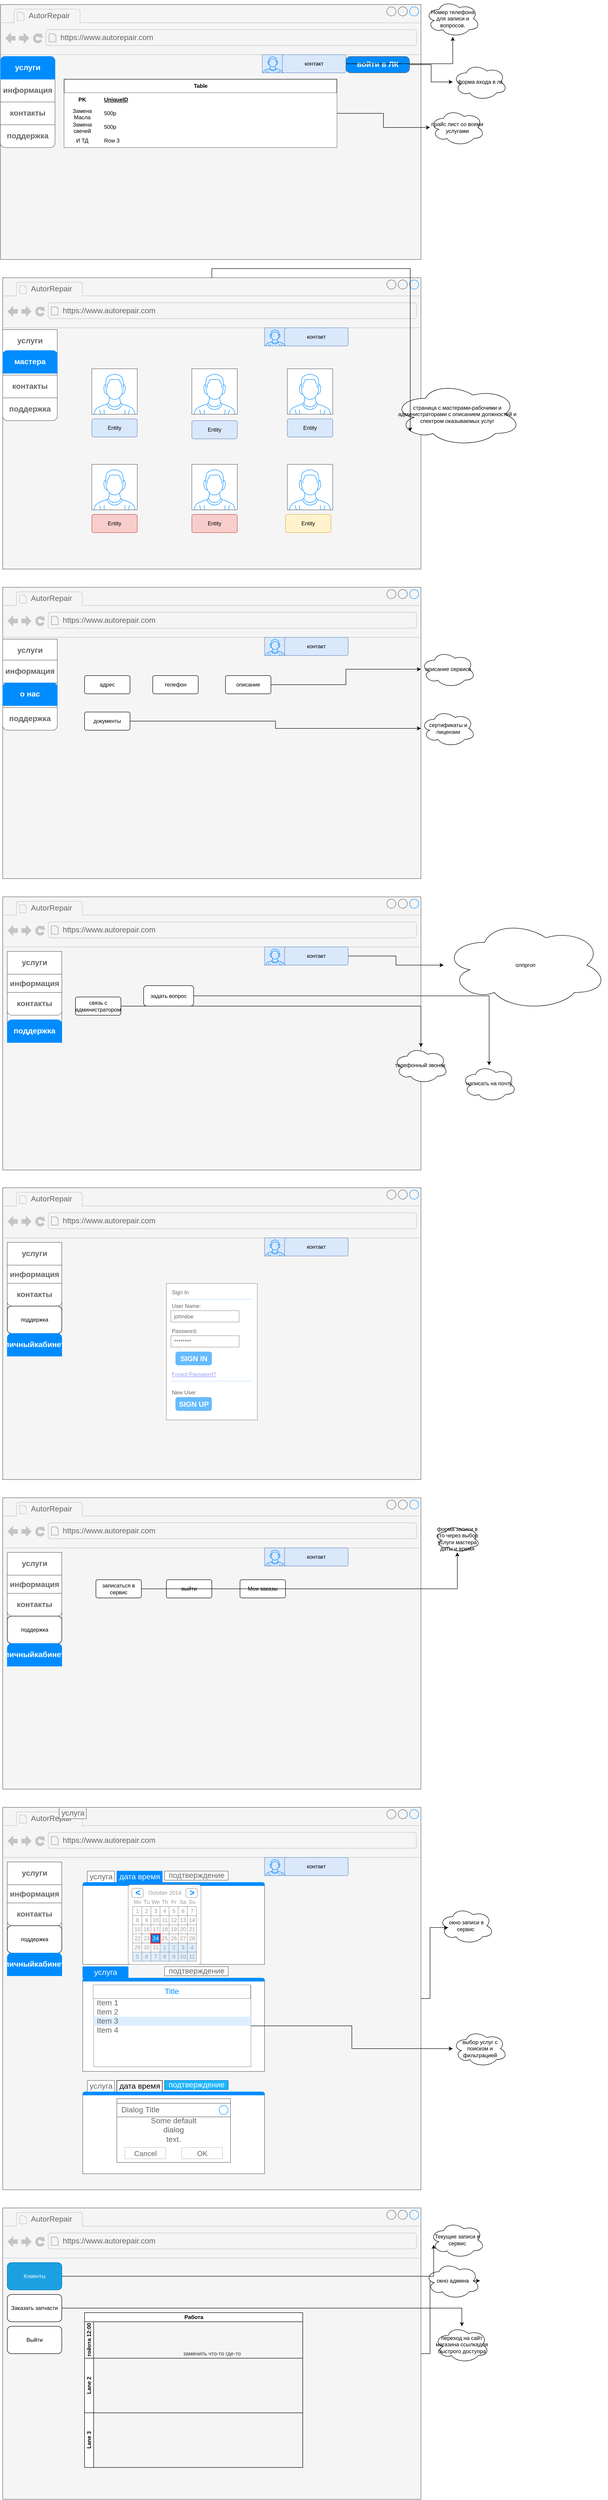 <mxfile version="22.0.4" type="device">
  <diagram name="Страница — 1" id="mB1UakHsCaSUJf8S1wN3">
    <mxGraphModel dx="1386" dy="1917" grid="1" gridSize="10" guides="1" tooltips="1" connect="1" arrows="1" fold="1" page="1" pageScale="1" pageWidth="827" pageHeight="1169" math="0" shadow="0">
      <root>
        <mxCell id="0" />
        <mxCell id="1" parent="0" />
        <mxCell id="mtIlnM0a-gNkDQOdjz9h-20" value="" style="strokeWidth=1;shadow=0;dashed=0;align=center;html=1;shape=mxgraph.mockup.containers.browserWindow;rSize=0;strokeColor=#666666;strokeColor2=#008cff;strokeColor3=#c4c4c4;mainText=,;recursiveResize=0;fillColor=#f5f5f5;fontColor=#333333;" vertex="1" parent="1">
          <mxGeometry x="35" y="-1160" width="925" height="560" as="geometry" />
        </mxCell>
        <mxCell id="mtIlnM0a-gNkDQOdjz9h-21" value="AutorRepair" style="strokeWidth=1;shadow=0;dashed=0;align=center;html=1;shape=mxgraph.mockup.containers.anchor;fontSize=17;fontColor=#666666;align=left;whiteSpace=wrap;" vertex="1" parent="mtIlnM0a-gNkDQOdjz9h-20">
          <mxGeometry x="60" y="12" width="110" height="26" as="geometry" />
        </mxCell>
        <mxCell id="mtIlnM0a-gNkDQOdjz9h-22" value="https://www.autorepair.com" style="strokeWidth=1;shadow=0;dashed=0;align=center;html=1;shape=mxgraph.mockup.containers.anchor;rSize=0;fontSize=17;fontColor=#666666;align=left;" vertex="1" parent="mtIlnM0a-gNkDQOdjz9h-20">
          <mxGeometry x="130" y="60" width="250" height="26" as="geometry" />
        </mxCell>
        <mxCell id="mtIlnM0a-gNkDQOdjz9h-24" value="Table" style="shape=table;startSize=30;container=1;collapsible=1;childLayout=tableLayout;fixedRows=1;rowLines=0;fontStyle=1;align=center;resizeLast=1;html=1;points=[[0,0,0,0,0],[0,0.25,0,0,0],[0,0.5,0,0,0],[0,0.75,0,0,0],[0,1,0,0,0],[0.25,0,0,0,0],[0.25,1,0,0,0],[0.5,0,0,0,0],[0.5,1,0,0,0],[0.75,0,0,0,0],[0.75,1,0,0,0],[1,0,0,0,0],[1,0.25,0,0,0],[1,0.5,0,0,0],[1,0.75,0,0,0],[1,1,0,0,0]];" vertex="1" parent="mtIlnM0a-gNkDQOdjz9h-20">
          <mxGeometry x="140" y="164" width="600" height="150" as="geometry" />
        </mxCell>
        <mxCell id="mtIlnM0a-gNkDQOdjz9h-25" value="" style="shape=tableRow;horizontal=0;startSize=0;swimlaneHead=0;swimlaneBody=0;fillColor=none;collapsible=0;dropTarget=0;points=[[0,0.5],[1,0.5]];portConstraint=eastwest;top=0;left=0;right=0;bottom=1;" vertex="1" parent="mtIlnM0a-gNkDQOdjz9h-24">
          <mxGeometry y="30" width="600" height="30" as="geometry" />
        </mxCell>
        <mxCell id="mtIlnM0a-gNkDQOdjz9h-26" value="PK" style="shape=partialRectangle;connectable=0;top=0;left=0;bottom=0;right=0;fontStyle=1;overflow=hidden;whiteSpace=wrap;html=1;" vertex="1" parent="mtIlnM0a-gNkDQOdjz9h-25">
          <mxGeometry width="80" height="30" as="geometry">
            <mxRectangle width="80" height="30" as="alternateBounds" />
          </mxGeometry>
        </mxCell>
        <mxCell id="mtIlnM0a-gNkDQOdjz9h-27" value="UniqueID" style="shape=partialRectangle;connectable=0;top=0;left=0;bottom=0;right=0;align=left;spacingLeft=6;fontStyle=5;overflow=hidden;whiteSpace=wrap;html=1;" vertex="1" parent="mtIlnM0a-gNkDQOdjz9h-25">
          <mxGeometry x="80" width="520" height="30" as="geometry">
            <mxRectangle width="520" height="30" as="alternateBounds" />
          </mxGeometry>
        </mxCell>
        <mxCell id="mtIlnM0a-gNkDQOdjz9h-28" value="" style="shape=tableRow;horizontal=0;startSize=0;swimlaneHead=0;swimlaneBody=0;fillColor=none;collapsible=0;dropTarget=0;points=[[0,0.5],[1,0.5]];portConstraint=eastwest;top=0;left=0;right=0;bottom=0;" vertex="1" parent="mtIlnM0a-gNkDQOdjz9h-24">
          <mxGeometry y="60" width="600" height="30" as="geometry" />
        </mxCell>
        <mxCell id="mtIlnM0a-gNkDQOdjz9h-29" value="Замена Масла" style="shape=partialRectangle;connectable=0;top=0;left=0;bottom=0;right=0;editable=1;overflow=hidden;whiteSpace=wrap;html=1;" vertex="1" parent="mtIlnM0a-gNkDQOdjz9h-28">
          <mxGeometry width="80" height="30" as="geometry">
            <mxRectangle width="80" height="30" as="alternateBounds" />
          </mxGeometry>
        </mxCell>
        <mxCell id="mtIlnM0a-gNkDQOdjz9h-30" value="500р" style="shape=partialRectangle;connectable=0;top=0;left=0;bottom=0;right=0;align=left;spacingLeft=6;overflow=hidden;whiteSpace=wrap;html=1;" vertex="1" parent="mtIlnM0a-gNkDQOdjz9h-28">
          <mxGeometry x="80" width="520" height="30" as="geometry">
            <mxRectangle width="520" height="30" as="alternateBounds" />
          </mxGeometry>
        </mxCell>
        <mxCell id="mtIlnM0a-gNkDQOdjz9h-31" value="" style="shape=tableRow;horizontal=0;startSize=0;swimlaneHead=0;swimlaneBody=0;fillColor=none;collapsible=0;dropTarget=0;points=[[0,0.5],[1,0.5]];portConstraint=eastwest;top=0;left=0;right=0;bottom=0;" vertex="1" parent="mtIlnM0a-gNkDQOdjz9h-24">
          <mxGeometry y="90" width="600" height="30" as="geometry" />
        </mxCell>
        <mxCell id="mtIlnM0a-gNkDQOdjz9h-32" value="Замена свечей" style="shape=partialRectangle;connectable=0;top=0;left=0;bottom=0;right=0;editable=1;overflow=hidden;whiteSpace=wrap;html=1;" vertex="1" parent="mtIlnM0a-gNkDQOdjz9h-31">
          <mxGeometry width="80" height="30" as="geometry">
            <mxRectangle width="80" height="30" as="alternateBounds" />
          </mxGeometry>
        </mxCell>
        <mxCell id="mtIlnM0a-gNkDQOdjz9h-33" value="500р" style="shape=partialRectangle;connectable=0;top=0;left=0;bottom=0;right=0;align=left;spacingLeft=6;overflow=hidden;whiteSpace=wrap;html=1;" vertex="1" parent="mtIlnM0a-gNkDQOdjz9h-31">
          <mxGeometry x="80" width="520" height="30" as="geometry">
            <mxRectangle width="520" height="30" as="alternateBounds" />
          </mxGeometry>
        </mxCell>
        <mxCell id="mtIlnM0a-gNkDQOdjz9h-34" value="" style="shape=tableRow;horizontal=0;startSize=0;swimlaneHead=0;swimlaneBody=0;fillColor=none;collapsible=0;dropTarget=0;points=[[0,0.5],[1,0.5]];portConstraint=eastwest;top=0;left=0;right=0;bottom=0;" vertex="1" parent="mtIlnM0a-gNkDQOdjz9h-24">
          <mxGeometry y="120" width="600" height="30" as="geometry" />
        </mxCell>
        <mxCell id="mtIlnM0a-gNkDQOdjz9h-35" value="И ТД" style="shape=partialRectangle;connectable=0;top=0;left=0;bottom=0;right=0;editable=1;overflow=hidden;whiteSpace=wrap;html=1;" vertex="1" parent="mtIlnM0a-gNkDQOdjz9h-34">
          <mxGeometry width="80" height="30" as="geometry">
            <mxRectangle width="80" height="30" as="alternateBounds" />
          </mxGeometry>
        </mxCell>
        <mxCell id="mtIlnM0a-gNkDQOdjz9h-36" value="Row 3" style="shape=partialRectangle;connectable=0;top=0;left=0;bottom=0;right=0;align=left;spacingLeft=6;overflow=hidden;whiteSpace=wrap;html=1;" vertex="1" parent="mtIlnM0a-gNkDQOdjz9h-34">
          <mxGeometry x="80" width="520" height="30" as="geometry">
            <mxRectangle width="520" height="30" as="alternateBounds" />
          </mxGeometry>
        </mxCell>
        <mxCell id="mtIlnM0a-gNkDQOdjz9h-37" value="" style="verticalLabelPosition=bottom;shadow=0;dashed=0;align=center;html=1;verticalAlign=top;strokeWidth=1;shape=mxgraph.mockup.containers.userMale;strokeColor=#6c8ebf;strokeColor2=#008cff;fillColor=#dae8fc;" vertex="1" parent="mtIlnM0a-gNkDQOdjz9h-20">
          <mxGeometry x="576" y="110" width="46" height="40" as="geometry" />
        </mxCell>
        <mxCell id="mtIlnM0a-gNkDQOdjz9h-38" value="контакт" style="rounded=1;arcSize=10;whiteSpace=wrap;html=1;align=center;fillColor=#dae8fc;strokeColor=#6c8ebf;" vertex="1" parent="mtIlnM0a-gNkDQOdjz9h-20">
          <mxGeometry x="620" y="110" width="140" height="40" as="geometry" />
        </mxCell>
        <mxCell id="mtIlnM0a-gNkDQOdjz9h-39" value="" style="strokeWidth=1;shadow=0;dashed=0;align=center;html=1;shape=mxgraph.mockup.rrect;rSize=10;strokeColor=#666666;" vertex="1" parent="mtIlnM0a-gNkDQOdjz9h-20">
          <mxGeometry y="114" width="120" height="200" as="geometry" />
        </mxCell>
        <mxCell id="mtIlnM0a-gNkDQOdjz9h-40" value="информация" style="strokeColor=inherit;fillColor=inherit;gradientColor=inherit;strokeWidth=1;shadow=0;dashed=0;align=center;html=1;shape=mxgraph.mockup.rrect;rSize=0;fontSize=17;fontColor=#666666;fontStyle=1;resizeWidth=1;whiteSpace=wrap;" vertex="1" parent="mtIlnM0a-gNkDQOdjz9h-39">
          <mxGeometry width="120" height="50" relative="1" as="geometry">
            <mxPoint y="50" as="offset" />
          </mxGeometry>
        </mxCell>
        <mxCell id="mtIlnM0a-gNkDQOdjz9h-41" value="контакты" style="strokeColor=inherit;fillColor=inherit;gradientColor=inherit;strokeWidth=1;shadow=0;dashed=0;align=center;html=1;shape=mxgraph.mockup.rrect;rSize=0;fontSize=17;fontColor=#666666;fontStyle=1;resizeWidth=1;whiteSpace=wrap;" vertex="1" parent="mtIlnM0a-gNkDQOdjz9h-39">
          <mxGeometry width="120" height="50" relative="1" as="geometry">
            <mxPoint y="100" as="offset" />
          </mxGeometry>
        </mxCell>
        <mxCell id="mtIlnM0a-gNkDQOdjz9h-42" value="поддержка" style="strokeColor=inherit;fillColor=inherit;gradientColor=inherit;strokeWidth=1;shadow=0;dashed=0;align=center;html=1;shape=mxgraph.mockup.bottomButton;rSize=10;fontSize=17;fontColor=#666666;fontStyle=1;resizeWidth=1;whiteSpace=wrap;" vertex="1" parent="mtIlnM0a-gNkDQOdjz9h-39">
          <mxGeometry y="1" width="120" height="50" relative="1" as="geometry">
            <mxPoint y="-50" as="offset" />
          </mxGeometry>
        </mxCell>
        <mxCell id="mtIlnM0a-gNkDQOdjz9h-43" value="услуги" style="strokeWidth=1;shadow=0;dashed=0;align=center;html=1;shape=mxgraph.mockup.topButton;rSize=10;fontSize=17;fontColor=#ffffff;fontStyle=1;fillColor=#008cff;strokeColor=#008cff;resizeWidth=1;whiteSpace=wrap;" vertex="1" parent="mtIlnM0a-gNkDQOdjz9h-39">
          <mxGeometry width="120" height="50" relative="1" as="geometry">
            <mxPoint as="offset" />
          </mxGeometry>
        </mxCell>
        <mxCell id="mtIlnM0a-gNkDQOdjz9h-142" value="войти в ЛК" style="strokeWidth=1;shadow=0;dashed=0;align=center;html=1;shape=mxgraph.mockup.buttons.button;strokeColor=#666666;fontColor=#ffffff;mainText=;buttonStyle=round;fontSize=17;fontStyle=1;fillColor=#008cff;whiteSpace=wrap;" vertex="1" parent="mtIlnM0a-gNkDQOdjz9h-20">
          <mxGeometry x="760" y="114" width="140" height="36" as="geometry" />
        </mxCell>
        <mxCell id="mtIlnM0a-gNkDQOdjz9h-45" value="" style="strokeWidth=1;shadow=0;dashed=0;align=center;html=1;shape=mxgraph.mockup.containers.browserWindow;rSize=0;strokeColor=#666666;strokeColor2=#008cff;strokeColor3=#c4c4c4;mainText=,;recursiveResize=0;fillColor=#f5f5f5;fontColor=#333333;" vertex="1" parent="1">
          <mxGeometry x="40" y="-560" width="920" height="640" as="geometry" />
        </mxCell>
        <mxCell id="mtIlnM0a-gNkDQOdjz9h-46" value="AutorRepair" style="strokeWidth=1;shadow=0;dashed=0;align=center;html=1;shape=mxgraph.mockup.containers.anchor;fontSize=17;fontColor=#666666;align=left;whiteSpace=wrap;" vertex="1" parent="mtIlnM0a-gNkDQOdjz9h-45">
          <mxGeometry x="60" y="12" width="110" height="26" as="geometry" />
        </mxCell>
        <mxCell id="mtIlnM0a-gNkDQOdjz9h-47" value="https://www.autorepair.com" style="strokeWidth=1;shadow=0;dashed=0;align=center;html=1;shape=mxgraph.mockup.containers.anchor;rSize=0;fontSize=17;fontColor=#666666;align=left;" vertex="1" parent="mtIlnM0a-gNkDQOdjz9h-45">
          <mxGeometry x="130" y="60" width="250" height="26" as="geometry" />
        </mxCell>
        <mxCell id="mtIlnM0a-gNkDQOdjz9h-61" value="" style="verticalLabelPosition=bottom;shadow=0;dashed=0;align=center;html=1;verticalAlign=top;strokeWidth=1;shape=mxgraph.mockup.containers.userMale;strokeColor=#6c8ebf;strokeColor2=#008cff;fillColor=#dae8fc;" vertex="1" parent="mtIlnM0a-gNkDQOdjz9h-45">
          <mxGeometry x="576" y="110" width="46" height="40" as="geometry" />
        </mxCell>
        <mxCell id="mtIlnM0a-gNkDQOdjz9h-62" value="контакт" style="rounded=1;arcSize=10;whiteSpace=wrap;html=1;align=center;fillColor=#dae8fc;strokeColor=#6c8ebf;" vertex="1" parent="mtIlnM0a-gNkDQOdjz9h-45">
          <mxGeometry x="620" y="110" width="140" height="40" as="geometry" />
        </mxCell>
        <mxCell id="mtIlnM0a-gNkDQOdjz9h-63" value="" style="strokeWidth=1;shadow=0;dashed=0;align=center;html=1;shape=mxgraph.mockup.rrect;rSize=10;strokeColor=#666666;" vertex="1" parent="mtIlnM0a-gNkDQOdjz9h-45">
          <mxGeometry y="114" width="120" height="200" as="geometry" />
        </mxCell>
        <mxCell id="mtIlnM0a-gNkDQOdjz9h-64" value="услуги" style="strokeColor=inherit;fillColor=inherit;gradientColor=inherit;strokeWidth=1;shadow=0;dashed=0;align=center;html=1;shape=mxgraph.mockup.rrect;rSize=0;fontSize=17;fontColor=#666666;fontStyle=1;resizeWidth=1;whiteSpace=wrap;" vertex="1" parent="mtIlnM0a-gNkDQOdjz9h-63">
          <mxGeometry width="120" height="50" relative="1" as="geometry">
            <mxPoint as="offset" />
          </mxGeometry>
        </mxCell>
        <mxCell id="mtIlnM0a-gNkDQOdjz9h-65" value="контакты" style="strokeColor=inherit;fillColor=inherit;gradientColor=inherit;strokeWidth=1;shadow=0;dashed=0;align=center;html=1;shape=mxgraph.mockup.rrect;rSize=0;fontSize=17;fontColor=#666666;fontStyle=1;resizeWidth=1;whiteSpace=wrap;" vertex="1" parent="mtIlnM0a-gNkDQOdjz9h-63">
          <mxGeometry width="120" height="50" relative="1" as="geometry">
            <mxPoint y="100" as="offset" />
          </mxGeometry>
        </mxCell>
        <mxCell id="mtIlnM0a-gNkDQOdjz9h-66" value="поддержка" style="strokeColor=inherit;fillColor=inherit;gradientColor=inherit;strokeWidth=1;shadow=0;dashed=0;align=center;html=1;shape=mxgraph.mockup.bottomButton;rSize=10;fontSize=17;fontColor=#666666;fontStyle=1;resizeWidth=1;whiteSpace=wrap;" vertex="1" parent="mtIlnM0a-gNkDQOdjz9h-63">
          <mxGeometry y="1" width="120" height="50" relative="1" as="geometry">
            <mxPoint y="-50" as="offset" />
          </mxGeometry>
        </mxCell>
        <mxCell id="mtIlnM0a-gNkDQOdjz9h-67" value="мастера" style="strokeWidth=1;shadow=0;dashed=0;align=center;html=1;shape=mxgraph.mockup.topButton;rSize=10;fontSize=17;fontColor=#ffffff;fontStyle=1;fillColor=#008cff;strokeColor=#008cff;resizeWidth=1;whiteSpace=wrap;" vertex="1" parent="mtIlnM0a-gNkDQOdjz9h-63">
          <mxGeometry width="120" height="50" relative="1" as="geometry">
            <mxPoint y="46" as="offset" />
          </mxGeometry>
        </mxCell>
        <mxCell id="mtIlnM0a-gNkDQOdjz9h-69" value="" style="verticalLabelPosition=bottom;shadow=0;dashed=0;align=center;html=1;verticalAlign=top;strokeWidth=1;shape=mxgraph.mockup.containers.userMale;strokeColor=#666666;strokeColor2=#008cff;" vertex="1" parent="mtIlnM0a-gNkDQOdjz9h-45">
          <mxGeometry x="416" y="200" width="100" height="100" as="geometry" />
        </mxCell>
        <mxCell id="mtIlnM0a-gNkDQOdjz9h-70" value="" style="verticalLabelPosition=bottom;shadow=0;dashed=0;align=center;html=1;verticalAlign=top;strokeWidth=1;shape=mxgraph.mockup.containers.userMale;strokeColor=#666666;strokeColor2=#008cff;" vertex="1" parent="mtIlnM0a-gNkDQOdjz9h-45">
          <mxGeometry x="626" y="200" width="100" height="100" as="geometry" />
        </mxCell>
        <mxCell id="mtIlnM0a-gNkDQOdjz9h-71" value="" style="verticalLabelPosition=bottom;shadow=0;dashed=0;align=center;html=1;verticalAlign=top;strokeWidth=1;shape=mxgraph.mockup.containers.userMale;strokeColor=#666666;strokeColor2=#008cff;" vertex="1" parent="mtIlnM0a-gNkDQOdjz9h-45">
          <mxGeometry x="196" y="410" width="100" height="100" as="geometry" />
        </mxCell>
        <mxCell id="mtIlnM0a-gNkDQOdjz9h-72" value="" style="verticalLabelPosition=bottom;shadow=0;dashed=0;align=center;html=1;verticalAlign=top;strokeWidth=1;shape=mxgraph.mockup.containers.userMale;strokeColor=#666666;strokeColor2=#008cff;" vertex="1" parent="mtIlnM0a-gNkDQOdjz9h-45">
          <mxGeometry x="416" y="410" width="100" height="100" as="geometry" />
        </mxCell>
        <mxCell id="mtIlnM0a-gNkDQOdjz9h-73" value="" style="verticalLabelPosition=bottom;shadow=0;dashed=0;align=center;html=1;verticalAlign=top;strokeWidth=1;shape=mxgraph.mockup.containers.userMale;strokeColor=#666666;strokeColor2=#008cff;" vertex="1" parent="mtIlnM0a-gNkDQOdjz9h-45">
          <mxGeometry x="626" y="410" width="100" height="100" as="geometry" />
        </mxCell>
        <mxCell id="mtIlnM0a-gNkDQOdjz9h-75" value="Entity" style="rounded=1;arcSize=10;whiteSpace=wrap;html=1;align=center;fillColor=#dae8fc;strokeColor=#6c8ebf;" vertex="1" parent="mtIlnM0a-gNkDQOdjz9h-45">
          <mxGeometry x="416" y="314" width="100" height="40" as="geometry" />
        </mxCell>
        <mxCell id="mtIlnM0a-gNkDQOdjz9h-74" value="Entity" style="rounded=1;arcSize=10;whiteSpace=wrap;html=1;align=center;fillColor=#dae8fc;strokeColor=#6c8ebf;" vertex="1" parent="mtIlnM0a-gNkDQOdjz9h-45">
          <mxGeometry x="196" y="310" width="100" height="40" as="geometry" />
        </mxCell>
        <mxCell id="mtIlnM0a-gNkDQOdjz9h-78" value="Entity" style="rounded=1;arcSize=10;whiteSpace=wrap;html=1;align=center;fillColor=#dae8fc;strokeColor=#6c8ebf;" vertex="1" parent="mtIlnM0a-gNkDQOdjz9h-45">
          <mxGeometry x="626" y="310" width="100" height="40" as="geometry" />
        </mxCell>
        <mxCell id="mtIlnM0a-gNkDQOdjz9h-77" value="Entity" style="rounded=1;arcSize=10;whiteSpace=wrap;html=1;align=center;fillColor=#f8cecc;strokeColor=#b85450;" vertex="1" parent="mtIlnM0a-gNkDQOdjz9h-45">
          <mxGeometry x="196" y="520" width="100" height="40" as="geometry" />
        </mxCell>
        <mxCell id="mtIlnM0a-gNkDQOdjz9h-76" value="Entity" style="rounded=1;arcSize=10;whiteSpace=wrap;html=1;align=center;fillColor=#f8cecc;strokeColor=#b85450;" vertex="1" parent="mtIlnM0a-gNkDQOdjz9h-45">
          <mxGeometry x="416" y="520" width="100" height="40" as="geometry" />
        </mxCell>
        <mxCell id="mtIlnM0a-gNkDQOdjz9h-79" value="Entity" style="rounded=1;arcSize=10;whiteSpace=wrap;html=1;align=center;fillColor=#fff2cc;strokeColor=#d6b656;" vertex="1" parent="mtIlnM0a-gNkDQOdjz9h-45">
          <mxGeometry x="622" y="520" width="100" height="40" as="geometry" />
        </mxCell>
        <mxCell id="mtIlnM0a-gNkDQOdjz9h-68" value="" style="verticalLabelPosition=bottom;shadow=0;dashed=0;align=center;html=1;verticalAlign=top;strokeWidth=1;shape=mxgraph.mockup.containers.userMale;strokeColor=#666666;strokeColor2=#008cff;" vertex="1" parent="mtIlnM0a-gNkDQOdjz9h-45">
          <mxGeometry x="196" y="200" width="100" height="100" as="geometry" />
        </mxCell>
        <mxCell id="mtIlnM0a-gNkDQOdjz9h-80" value="" style="strokeWidth=1;shadow=0;dashed=0;align=center;html=1;shape=mxgraph.mockup.containers.browserWindow;rSize=0;strokeColor=#666666;strokeColor2=#008cff;strokeColor3=#c4c4c4;mainText=,;recursiveResize=0;fillColor=#f5f5f5;fontColor=#333333;" vertex="1" parent="1">
          <mxGeometry x="40" y="120" width="920" height="640" as="geometry" />
        </mxCell>
        <mxCell id="mtIlnM0a-gNkDQOdjz9h-81" value="AutorRepair" style="strokeWidth=1;shadow=0;dashed=0;align=center;html=1;shape=mxgraph.mockup.containers.anchor;fontSize=17;fontColor=#666666;align=left;whiteSpace=wrap;" vertex="1" parent="mtIlnM0a-gNkDQOdjz9h-80">
          <mxGeometry x="60" y="12" width="110" height="26" as="geometry" />
        </mxCell>
        <mxCell id="mtIlnM0a-gNkDQOdjz9h-82" value="https://www.autorepair.com" style="strokeWidth=1;shadow=0;dashed=0;align=center;html=1;shape=mxgraph.mockup.containers.anchor;rSize=0;fontSize=17;fontColor=#666666;align=left;" vertex="1" parent="mtIlnM0a-gNkDQOdjz9h-80">
          <mxGeometry x="130" y="60" width="250" height="26" as="geometry" />
        </mxCell>
        <mxCell id="mtIlnM0a-gNkDQOdjz9h-83" value="" style="verticalLabelPosition=bottom;shadow=0;dashed=0;align=center;html=1;verticalAlign=top;strokeWidth=1;shape=mxgraph.mockup.containers.userMale;strokeColor=#6c8ebf;strokeColor2=#008cff;fillColor=#dae8fc;" vertex="1" parent="mtIlnM0a-gNkDQOdjz9h-80">
          <mxGeometry x="576" y="110" width="46" height="40" as="geometry" />
        </mxCell>
        <mxCell id="mtIlnM0a-gNkDQOdjz9h-84" value="контакт" style="rounded=1;arcSize=10;whiteSpace=wrap;html=1;align=center;fillColor=#dae8fc;strokeColor=#6c8ebf;" vertex="1" parent="mtIlnM0a-gNkDQOdjz9h-80">
          <mxGeometry x="620" y="110" width="140" height="40" as="geometry" />
        </mxCell>
        <mxCell id="mtIlnM0a-gNkDQOdjz9h-85" value="" style="strokeWidth=1;shadow=0;dashed=0;align=center;html=1;shape=mxgraph.mockup.rrect;rSize=10;strokeColor=#666666;" vertex="1" parent="mtIlnM0a-gNkDQOdjz9h-80">
          <mxGeometry y="114" width="120" height="200" as="geometry" />
        </mxCell>
        <mxCell id="mtIlnM0a-gNkDQOdjz9h-86" value="услуги" style="strokeColor=inherit;fillColor=inherit;gradientColor=inherit;strokeWidth=1;shadow=0;dashed=0;align=center;html=1;shape=mxgraph.mockup.rrect;rSize=0;fontSize=17;fontColor=#666666;fontStyle=1;resizeWidth=1;whiteSpace=wrap;" vertex="1" parent="mtIlnM0a-gNkDQOdjz9h-85">
          <mxGeometry width="120" height="50" relative="1" as="geometry">
            <mxPoint as="offset" />
          </mxGeometry>
        </mxCell>
        <mxCell id="mtIlnM0a-gNkDQOdjz9h-87" value="информация" style="strokeColor=inherit;fillColor=inherit;gradientColor=inherit;strokeWidth=1;shadow=0;dashed=0;align=center;html=1;shape=mxgraph.mockup.rrect;rSize=0;fontSize=17;fontColor=#666666;fontStyle=1;resizeWidth=1;whiteSpace=wrap;" vertex="1" parent="mtIlnM0a-gNkDQOdjz9h-85">
          <mxGeometry width="120" height="50" relative="1" as="geometry">
            <mxPoint y="46" as="offset" />
          </mxGeometry>
        </mxCell>
        <mxCell id="mtIlnM0a-gNkDQOdjz9h-88" value="поддержка" style="strokeColor=inherit;fillColor=inherit;gradientColor=inherit;strokeWidth=1;shadow=0;dashed=0;align=center;html=1;shape=mxgraph.mockup.bottomButton;rSize=10;fontSize=17;fontColor=#666666;fontStyle=1;resizeWidth=1;whiteSpace=wrap;" vertex="1" parent="mtIlnM0a-gNkDQOdjz9h-85">
          <mxGeometry y="1" width="120" height="50" relative="1" as="geometry">
            <mxPoint y="-50" as="offset" />
          </mxGeometry>
        </mxCell>
        <mxCell id="mtIlnM0a-gNkDQOdjz9h-89" value="о нас" style="strokeWidth=1;shadow=0;dashed=0;align=center;html=1;shape=mxgraph.mockup.topButton;rSize=10;fontSize=17;fontColor=#ffffff;fontStyle=1;fillColor=#008cff;strokeColor=#008cff;resizeWidth=1;whiteSpace=wrap;" vertex="1" parent="mtIlnM0a-gNkDQOdjz9h-85">
          <mxGeometry width="120" height="50" relative="1" as="geometry">
            <mxPoint y="96" as="offset" />
          </mxGeometry>
        </mxCell>
        <mxCell id="mtIlnM0a-gNkDQOdjz9h-102" value="адрес" style="rounded=1;arcSize=10;whiteSpace=wrap;html=1;align=center;" vertex="1" parent="mtIlnM0a-gNkDQOdjz9h-80">
          <mxGeometry x="180" y="194" width="100" height="40" as="geometry" />
        </mxCell>
        <mxCell id="mtIlnM0a-gNkDQOdjz9h-103" value="телефон" style="rounded=1;arcSize=10;whiteSpace=wrap;html=1;align=center;" vertex="1" parent="mtIlnM0a-gNkDQOdjz9h-80">
          <mxGeometry x="330" y="194" width="100" height="40" as="geometry" />
        </mxCell>
        <mxCell id="mtIlnM0a-gNkDQOdjz9h-104" value="описание" style="rounded=1;arcSize=10;whiteSpace=wrap;html=1;align=center;" vertex="1" parent="mtIlnM0a-gNkDQOdjz9h-80">
          <mxGeometry x="490" y="194" width="100" height="40" as="geometry" />
        </mxCell>
        <mxCell id="mtIlnM0a-gNkDQOdjz9h-105" value="документы" style="rounded=1;arcSize=10;whiteSpace=wrap;html=1;align=center;" vertex="1" parent="mtIlnM0a-gNkDQOdjz9h-80">
          <mxGeometry x="180" y="274" width="100" height="40" as="geometry" />
        </mxCell>
        <mxCell id="mtIlnM0a-gNkDQOdjz9h-106" value="" style="strokeWidth=1;shadow=0;dashed=0;align=center;html=1;shape=mxgraph.mockup.containers.browserWindow;rSize=0;strokeColor=#666666;strokeColor2=#008cff;strokeColor3=#c4c4c4;mainText=,;recursiveResize=0;fillColor=#f5f5f5;fontColor=#333333;" vertex="1" parent="1">
          <mxGeometry x="40" y="800" width="920" height="600" as="geometry" />
        </mxCell>
        <mxCell id="mtIlnM0a-gNkDQOdjz9h-107" value="AutorRepair" style="strokeWidth=1;shadow=0;dashed=0;align=center;html=1;shape=mxgraph.mockup.containers.anchor;fontSize=17;fontColor=#666666;align=left;whiteSpace=wrap;" vertex="1" parent="mtIlnM0a-gNkDQOdjz9h-106">
          <mxGeometry x="60" y="12" width="110" height="26" as="geometry" />
        </mxCell>
        <mxCell id="mtIlnM0a-gNkDQOdjz9h-108" value="https://www.autorepair.com" style="strokeWidth=1;shadow=0;dashed=0;align=center;html=1;shape=mxgraph.mockup.containers.anchor;rSize=0;fontSize=17;fontColor=#666666;align=left;" vertex="1" parent="mtIlnM0a-gNkDQOdjz9h-106">
          <mxGeometry x="130" y="60" width="250" height="26" as="geometry" />
        </mxCell>
        <mxCell id="mtIlnM0a-gNkDQOdjz9h-109" value="" style="verticalLabelPosition=bottom;shadow=0;dashed=0;align=center;html=1;verticalAlign=top;strokeWidth=1;shape=mxgraph.mockup.containers.userMale;strokeColor=#6c8ebf;strokeColor2=#008cff;fillColor=#dae8fc;" vertex="1" parent="mtIlnM0a-gNkDQOdjz9h-106">
          <mxGeometry x="576" y="110" width="46" height="40" as="geometry" />
        </mxCell>
        <mxCell id="mtIlnM0a-gNkDQOdjz9h-110" value="контакт" style="rounded=1;arcSize=10;whiteSpace=wrap;html=1;align=center;fillColor=#dae8fc;strokeColor=#6c8ebf;" vertex="1" parent="mtIlnM0a-gNkDQOdjz9h-106">
          <mxGeometry x="620" y="110" width="140" height="40" as="geometry" />
        </mxCell>
        <mxCell id="mtIlnM0a-gNkDQOdjz9h-122" value="связь с администратором" style="rounded=1;arcSize=10;whiteSpace=wrap;html=1;align=center;" vertex="1" parent="mtIlnM0a-gNkDQOdjz9h-106">
          <mxGeometry x="160" y="220" width="100" height="40" as="geometry" />
        </mxCell>
        <mxCell id="mtIlnM0a-gNkDQOdjz9h-111" value="" style="strokeWidth=1;shadow=0;dashed=0;align=center;html=1;shape=mxgraph.mockup.rrect;rSize=10;strokeColor=#666666;" vertex="1" parent="mtIlnM0a-gNkDQOdjz9h-106">
          <mxGeometry x="10" y="120" width="120" height="200" as="geometry" />
        </mxCell>
        <mxCell id="mtIlnM0a-gNkDQOdjz9h-113" value="информация" style="strokeColor=inherit;fillColor=inherit;gradientColor=inherit;strokeWidth=1;shadow=0;dashed=0;align=center;html=1;shape=mxgraph.mockup.rrect;rSize=0;fontSize=17;fontColor=#666666;fontStyle=1;resizeWidth=1;whiteSpace=wrap;" vertex="1" parent="mtIlnM0a-gNkDQOdjz9h-111">
          <mxGeometry width="120" height="50" relative="1" as="geometry">
            <mxPoint y="46" as="offset" />
          </mxGeometry>
        </mxCell>
        <mxCell id="mtIlnM0a-gNkDQOdjz9h-114" value="контакты" style="strokeColor=inherit;fillColor=inherit;gradientColor=inherit;strokeWidth=1;shadow=0;dashed=0;align=center;html=1;shape=mxgraph.mockup.bottomButton;rSize=10;fontSize=17;fontColor=#666666;fontStyle=1;resizeWidth=1;whiteSpace=wrap;" vertex="1" parent="mtIlnM0a-gNkDQOdjz9h-111">
          <mxGeometry y="1" width="120" height="50" relative="1" as="geometry">
            <mxPoint y="-110" as="offset" />
          </mxGeometry>
        </mxCell>
        <mxCell id="mtIlnM0a-gNkDQOdjz9h-115" value="поддержка" style="strokeWidth=1;shadow=0;dashed=0;align=center;html=1;shape=mxgraph.mockup.topButton;rSize=10;fontSize=17;fontColor=#ffffff;fontStyle=1;fillColor=#008cff;strokeColor=#008cff;resizeWidth=1;whiteSpace=wrap;" vertex="1" parent="mtIlnM0a-gNkDQOdjz9h-111">
          <mxGeometry width="120" height="50" relative="1" as="geometry">
            <mxPoint y="150" as="offset" />
          </mxGeometry>
        </mxCell>
        <mxCell id="mtIlnM0a-gNkDQOdjz9h-112" value="услуги" style="strokeColor=inherit;fillColor=inherit;gradientColor=inherit;strokeWidth=1;shadow=0;dashed=0;align=center;html=1;shape=mxgraph.mockup.rrect;rSize=0;fontSize=17;fontColor=#666666;fontStyle=1;resizeWidth=1;whiteSpace=wrap;" vertex="1" parent="mtIlnM0a-gNkDQOdjz9h-111">
          <mxGeometry width="120" height="50" relative="1" as="geometry">
            <mxPoint as="offset" />
          </mxGeometry>
        </mxCell>
        <mxCell id="mtIlnM0a-gNkDQOdjz9h-137" value="задать вопрос" style="rounded=1;whiteSpace=wrap;html=1;" vertex="1" parent="mtIlnM0a-gNkDQOdjz9h-106">
          <mxGeometry x="310" y="195" width="110" height="45" as="geometry" />
        </mxCell>
        <mxCell id="mtIlnM0a-gNkDQOdjz9h-123" value="олпргоп" style="ellipse;shape=cloud;whiteSpace=wrap;html=1;align=center;" vertex="1" parent="1">
          <mxGeometry x="1010" y="850" width="360" height="200" as="geometry" />
        </mxCell>
        <mxCell id="mtIlnM0a-gNkDQOdjz9h-126" style="edgeStyle=orthogonalEdgeStyle;rounded=0;orthogonalLoop=1;jettySize=auto;html=1;exitX=1;exitY=0.5;exitDx=0;exitDy=0;" edge="1" parent="1" source="mtIlnM0a-gNkDQOdjz9h-110" target="mtIlnM0a-gNkDQOdjz9h-123">
          <mxGeometry relative="1" as="geometry" />
        </mxCell>
        <mxCell id="mtIlnM0a-gNkDQOdjz9h-127" value="Номер телефона&lt;br&gt;для записи и вопросов." style="ellipse;shape=cloud;whiteSpace=wrap;html=1;" vertex="1" parent="1">
          <mxGeometry x="970" y="-1169" width="120" height="80" as="geometry" />
        </mxCell>
        <mxCell id="mtIlnM0a-gNkDQOdjz9h-128" style="edgeStyle=orthogonalEdgeStyle;rounded=0;orthogonalLoop=1;jettySize=auto;html=1;" edge="1" parent="1" source="mtIlnM0a-gNkDQOdjz9h-38" target="mtIlnM0a-gNkDQOdjz9h-127">
          <mxGeometry relative="1" as="geometry" />
        </mxCell>
        <mxCell id="mtIlnM0a-gNkDQOdjz9h-129" value="прайс лист со всеми услугами" style="ellipse;shape=cloud;whiteSpace=wrap;html=1;" vertex="1" parent="1">
          <mxGeometry x="980" y="-930" width="120" height="80" as="geometry" />
        </mxCell>
        <mxCell id="mtIlnM0a-gNkDQOdjz9h-130" style="edgeStyle=orthogonalEdgeStyle;rounded=0;orthogonalLoop=1;jettySize=auto;html=1;" edge="1" parent="1" source="mtIlnM0a-gNkDQOdjz9h-24" target="mtIlnM0a-gNkDQOdjz9h-129">
          <mxGeometry relative="1" as="geometry" />
        </mxCell>
        <mxCell id="mtIlnM0a-gNkDQOdjz9h-131" value="страница с мастерами-рабочими и администраторами с описанием должностей и спектром оказываемых услуг" style="ellipse;shape=cloud;whiteSpace=wrap;html=1;" vertex="1" parent="1">
          <mxGeometry x="900" y="-330" width="280" height="140" as="geometry" />
        </mxCell>
        <mxCell id="mtIlnM0a-gNkDQOdjz9h-132" style="edgeStyle=orthogonalEdgeStyle;rounded=0;orthogonalLoop=1;jettySize=auto;html=1;entryX=0.13;entryY=0.77;entryDx=0;entryDy=0;entryPerimeter=0;" edge="1" parent="1" source="mtIlnM0a-gNkDQOdjz9h-45" target="mtIlnM0a-gNkDQOdjz9h-131">
          <mxGeometry relative="1" as="geometry" />
        </mxCell>
        <mxCell id="mtIlnM0a-gNkDQOdjz9h-133" value="описание сервиса" style="ellipse;shape=cloud;whiteSpace=wrap;html=1;" vertex="1" parent="1">
          <mxGeometry x="960" y="260" width="120" height="80" as="geometry" />
        </mxCell>
        <mxCell id="mtIlnM0a-gNkDQOdjz9h-134" style="edgeStyle=orthogonalEdgeStyle;rounded=0;orthogonalLoop=1;jettySize=auto;html=1;" edge="1" parent="1" source="mtIlnM0a-gNkDQOdjz9h-104" target="mtIlnM0a-gNkDQOdjz9h-133">
          <mxGeometry relative="1" as="geometry" />
        </mxCell>
        <mxCell id="mtIlnM0a-gNkDQOdjz9h-135" value="сертификаты и лицензии" style="ellipse;shape=cloud;whiteSpace=wrap;html=1;" vertex="1" parent="1">
          <mxGeometry x="960" y="390" width="120" height="80" as="geometry" />
        </mxCell>
        <mxCell id="mtIlnM0a-gNkDQOdjz9h-136" style="edgeStyle=orthogonalEdgeStyle;rounded=0;orthogonalLoop=1;jettySize=auto;html=1;" edge="1" parent="1" source="mtIlnM0a-gNkDQOdjz9h-105" target="mtIlnM0a-gNkDQOdjz9h-135">
          <mxGeometry relative="1" as="geometry" />
        </mxCell>
        <mxCell id="mtIlnM0a-gNkDQOdjz9h-138" value="телефонный звонок&amp;nbsp;" style="ellipse;shape=cloud;whiteSpace=wrap;html=1;" vertex="1" parent="1">
          <mxGeometry x="900" y="1130" width="120" height="80" as="geometry" />
        </mxCell>
        <mxCell id="mtIlnM0a-gNkDQOdjz9h-139" style="edgeStyle=orthogonalEdgeStyle;rounded=0;orthogonalLoop=1;jettySize=auto;html=1;" edge="1" parent="1" source="mtIlnM0a-gNkDQOdjz9h-122" target="mtIlnM0a-gNkDQOdjz9h-138">
          <mxGeometry relative="1" as="geometry" />
        </mxCell>
        <mxCell id="mtIlnM0a-gNkDQOdjz9h-140" value="написать на почту" style="ellipse;shape=cloud;whiteSpace=wrap;html=1;" vertex="1" parent="1">
          <mxGeometry x="1050" y="1170" width="120" height="80" as="geometry" />
        </mxCell>
        <mxCell id="mtIlnM0a-gNkDQOdjz9h-141" style="edgeStyle=orthogonalEdgeStyle;rounded=0;orthogonalLoop=1;jettySize=auto;html=1;" edge="1" parent="1" source="mtIlnM0a-gNkDQOdjz9h-137" target="mtIlnM0a-gNkDQOdjz9h-140">
          <mxGeometry relative="1" as="geometry" />
        </mxCell>
        <mxCell id="mtIlnM0a-gNkDQOdjz9h-143" value="форма входа в лк" style="ellipse;shape=cloud;whiteSpace=wrap;html=1;" vertex="1" parent="1">
          <mxGeometry x="1030" y="-1030" width="120" height="80" as="geometry" />
        </mxCell>
        <mxCell id="mtIlnM0a-gNkDQOdjz9h-144" style="edgeStyle=orthogonalEdgeStyle;rounded=0;orthogonalLoop=1;jettySize=auto;html=1;" edge="1" parent="1" source="mtIlnM0a-gNkDQOdjz9h-142" target="mtIlnM0a-gNkDQOdjz9h-143">
          <mxGeometry relative="1" as="geometry" />
        </mxCell>
        <mxCell id="mtIlnM0a-gNkDQOdjz9h-145" value="" style="strokeWidth=1;shadow=0;dashed=0;align=center;html=1;shape=mxgraph.mockup.containers.browserWindow;rSize=0;strokeColor=#666666;strokeColor2=#008cff;strokeColor3=#c4c4c4;mainText=,;recursiveResize=0;fillColor=#f5f5f5;fontColor=#333333;" vertex="1" parent="1">
          <mxGeometry x="40" y="1439" width="920" height="641" as="geometry" />
        </mxCell>
        <mxCell id="mtIlnM0a-gNkDQOdjz9h-146" value="AutorRepair" style="strokeWidth=1;shadow=0;dashed=0;align=center;html=1;shape=mxgraph.mockup.containers.anchor;fontSize=17;fontColor=#666666;align=left;whiteSpace=wrap;" vertex="1" parent="mtIlnM0a-gNkDQOdjz9h-145">
          <mxGeometry x="60" y="12" width="110" height="26" as="geometry" />
        </mxCell>
        <mxCell id="mtIlnM0a-gNkDQOdjz9h-147" value="https://www.autorepair.com" style="strokeWidth=1;shadow=0;dashed=0;align=center;html=1;shape=mxgraph.mockup.containers.anchor;rSize=0;fontSize=17;fontColor=#666666;align=left;" vertex="1" parent="mtIlnM0a-gNkDQOdjz9h-145">
          <mxGeometry x="130" y="60" width="250" height="26" as="geometry" />
        </mxCell>
        <mxCell id="mtIlnM0a-gNkDQOdjz9h-148" value="" style="verticalLabelPosition=bottom;shadow=0;dashed=0;align=center;html=1;verticalAlign=top;strokeWidth=1;shape=mxgraph.mockup.containers.userMale;strokeColor=#6c8ebf;strokeColor2=#008cff;fillColor=#dae8fc;" vertex="1" parent="mtIlnM0a-gNkDQOdjz9h-145">
          <mxGeometry x="576" y="110" width="46" height="40" as="geometry" />
        </mxCell>
        <mxCell id="mtIlnM0a-gNkDQOdjz9h-149" value="контакт" style="rounded=1;arcSize=10;whiteSpace=wrap;html=1;align=center;fillColor=#dae8fc;strokeColor=#6c8ebf;" vertex="1" parent="mtIlnM0a-gNkDQOdjz9h-145">
          <mxGeometry x="620" y="110" width="140" height="40" as="geometry" />
        </mxCell>
        <mxCell id="mtIlnM0a-gNkDQOdjz9h-152" value="" style="strokeWidth=1;shadow=0;dashed=0;align=center;html=1;shape=mxgraph.mockup.rrect;rSize=10;strokeColor=#666666;" vertex="1" parent="mtIlnM0a-gNkDQOdjz9h-145">
          <mxGeometry x="10" y="120" width="120" height="200" as="geometry" />
        </mxCell>
        <mxCell id="mtIlnM0a-gNkDQOdjz9h-153" value="информация" style="strokeColor=inherit;fillColor=inherit;gradientColor=inherit;strokeWidth=1;shadow=0;dashed=0;align=center;html=1;shape=mxgraph.mockup.rrect;rSize=0;fontSize=17;fontColor=#666666;fontStyle=1;resizeWidth=1;whiteSpace=wrap;" vertex="1" parent="mtIlnM0a-gNkDQOdjz9h-152">
          <mxGeometry width="120" height="50" relative="1" as="geometry">
            <mxPoint y="46" as="offset" />
          </mxGeometry>
        </mxCell>
        <mxCell id="mtIlnM0a-gNkDQOdjz9h-154" value="контакты" style="strokeColor=inherit;fillColor=inherit;gradientColor=inherit;strokeWidth=1;shadow=0;dashed=0;align=center;html=1;shape=mxgraph.mockup.bottomButton;rSize=10;fontSize=17;fontColor=#666666;fontStyle=1;resizeWidth=1;whiteSpace=wrap;" vertex="1" parent="mtIlnM0a-gNkDQOdjz9h-152">
          <mxGeometry y="1" width="120" height="50" relative="1" as="geometry">
            <mxPoint y="-110" as="offset" />
          </mxGeometry>
        </mxCell>
        <mxCell id="mtIlnM0a-gNkDQOdjz9h-150" value="услуги" style="strokeColor=inherit;fillColor=inherit;gradientColor=inherit;strokeWidth=1;shadow=0;dashed=0;align=center;html=1;shape=mxgraph.mockup.rrect;rSize=0;fontSize=17;fontColor=#666666;fontStyle=1;resizeWidth=1;whiteSpace=wrap;" vertex="1" parent="mtIlnM0a-gNkDQOdjz9h-152">
          <mxGeometry width="120" height="50" relative="1" as="geometry">
            <mxPoint as="offset" />
          </mxGeometry>
        </mxCell>
        <mxCell id="mtIlnM0a-gNkDQOdjz9h-157" value="поддержка" style="rounded=1;whiteSpace=wrap;html=1;" vertex="1" parent="mtIlnM0a-gNkDQOdjz9h-152">
          <mxGeometry y="140" width="120" height="60" as="geometry" />
        </mxCell>
        <mxCell id="mtIlnM0a-gNkDQOdjz9h-155" value="личныйкабинет" style="strokeWidth=1;shadow=0;dashed=0;align=center;html=1;shape=mxgraph.mockup.topButton;rSize=10;fontSize=17;fontColor=#ffffff;fontStyle=1;fillColor=#008cff;strokeColor=#008cff;resizeWidth=1;whiteSpace=wrap;" vertex="1" parent="mtIlnM0a-gNkDQOdjz9h-145">
          <mxGeometry width="120" height="50" relative="1" as="geometry">
            <mxPoint x="10" y="320" as="offset" />
          </mxGeometry>
        </mxCell>
        <mxCell id="mtIlnM0a-gNkDQOdjz9h-158" value="" style="strokeWidth=1;shadow=0;dashed=0;align=center;html=1;shape=mxgraph.mockup.forms.rrect;rSize=0;strokeColor=#999999;fillColor=#ffffff;" vertex="1" parent="mtIlnM0a-gNkDQOdjz9h-145">
          <mxGeometry x="360" y="210" width="200" height="300" as="geometry" />
        </mxCell>
        <mxCell id="mtIlnM0a-gNkDQOdjz9h-159" value="Sign In" style="strokeWidth=1;shadow=0;dashed=0;align=center;html=1;shape=mxgraph.mockup.forms.anchor;fontSize=12;fontColor=#666666;align=left;resizeWidth=1;spacingLeft=0;" vertex="1" parent="mtIlnM0a-gNkDQOdjz9h-158">
          <mxGeometry width="100" height="20" relative="1" as="geometry">
            <mxPoint x="10" y="10" as="offset" />
          </mxGeometry>
        </mxCell>
        <mxCell id="mtIlnM0a-gNkDQOdjz9h-160" value="" style="shape=line;strokeColor=#ddeeff;strokeWidth=2;html=1;resizeWidth=1;" vertex="1" parent="mtIlnM0a-gNkDQOdjz9h-158">
          <mxGeometry width="180" height="10" relative="1" as="geometry">
            <mxPoint x="10" y="30" as="offset" />
          </mxGeometry>
        </mxCell>
        <mxCell id="mtIlnM0a-gNkDQOdjz9h-161" value="User Name:" style="strokeWidth=1;shadow=0;dashed=0;align=center;html=1;shape=mxgraph.mockup.forms.anchor;fontSize=12;fontColor=#666666;align=left;resizeWidth=1;spacingLeft=0;" vertex="1" parent="mtIlnM0a-gNkDQOdjz9h-158">
          <mxGeometry width="100" height="20" relative="1" as="geometry">
            <mxPoint x="10" y="40" as="offset" />
          </mxGeometry>
        </mxCell>
        <mxCell id="mtIlnM0a-gNkDQOdjz9h-162" value="johndoe" style="strokeWidth=1;shadow=0;dashed=0;align=center;html=1;shape=mxgraph.mockup.forms.rrect;rSize=0;strokeColor=#999999;fontColor=#666666;align=left;spacingLeft=5;resizeWidth=1;" vertex="1" parent="mtIlnM0a-gNkDQOdjz9h-158">
          <mxGeometry width="150" height="25" relative="1" as="geometry">
            <mxPoint x="10" y="60" as="offset" />
          </mxGeometry>
        </mxCell>
        <mxCell id="mtIlnM0a-gNkDQOdjz9h-163" value="Password:" style="strokeWidth=1;shadow=0;dashed=0;align=center;html=1;shape=mxgraph.mockup.forms.anchor;fontSize=12;fontColor=#666666;align=left;resizeWidth=1;spacingLeft=0;" vertex="1" parent="mtIlnM0a-gNkDQOdjz9h-158">
          <mxGeometry width="100" height="20" relative="1" as="geometry">
            <mxPoint x="10" y="95" as="offset" />
          </mxGeometry>
        </mxCell>
        <mxCell id="mtIlnM0a-gNkDQOdjz9h-164" value="********" style="strokeWidth=1;shadow=0;dashed=0;align=center;html=1;shape=mxgraph.mockup.forms.rrect;rSize=0;strokeColor=#999999;fontColor=#666666;align=left;spacingLeft=5;resizeWidth=1;" vertex="1" parent="mtIlnM0a-gNkDQOdjz9h-158">
          <mxGeometry width="150" height="25" relative="1" as="geometry">
            <mxPoint x="10" y="115" as="offset" />
          </mxGeometry>
        </mxCell>
        <mxCell id="mtIlnM0a-gNkDQOdjz9h-165" value="SIGN IN" style="strokeWidth=1;shadow=0;dashed=0;align=center;html=1;shape=mxgraph.mockup.forms.rrect;rSize=5;strokeColor=none;fontColor=#ffffff;fillColor=#66bbff;fontSize=16;fontStyle=1;" vertex="1" parent="mtIlnM0a-gNkDQOdjz9h-158">
          <mxGeometry y="1" width="80" height="30" relative="1" as="geometry">
            <mxPoint x="20" y="-150" as="offset" />
          </mxGeometry>
        </mxCell>
        <mxCell id="mtIlnM0a-gNkDQOdjz9h-166" value="Forgot Password?" style="strokeWidth=1;shadow=0;dashed=0;align=center;html=1;shape=mxgraph.mockup.forms.anchor;fontSize=12;fontColor=#9999ff;align=left;spacingLeft=0;fontStyle=4;resizeWidth=1;" vertex="1" parent="mtIlnM0a-gNkDQOdjz9h-158">
          <mxGeometry y="1" width="150" height="20" relative="1" as="geometry">
            <mxPoint x="10" y="-110" as="offset" />
          </mxGeometry>
        </mxCell>
        <mxCell id="mtIlnM0a-gNkDQOdjz9h-167" value="" style="shape=line;strokeColor=#ddeeff;strokeWidth=2;html=1;resizeWidth=1;" vertex="1" parent="mtIlnM0a-gNkDQOdjz9h-158">
          <mxGeometry y="1" width="180" height="10" relative="1" as="geometry">
            <mxPoint x="10" y="-90" as="offset" />
          </mxGeometry>
        </mxCell>
        <mxCell id="mtIlnM0a-gNkDQOdjz9h-168" value="New User" style="strokeWidth=1;shadow=0;dashed=0;align=center;html=1;shape=mxgraph.mockup.forms.anchor;fontSize=12;fontColor=#666666;align=left;spacingLeft=0;resizeWidth=1;" vertex="1" parent="mtIlnM0a-gNkDQOdjz9h-158">
          <mxGeometry y="1" width="150" height="20" relative="1" as="geometry">
            <mxPoint x="10" y="-70" as="offset" />
          </mxGeometry>
        </mxCell>
        <mxCell id="mtIlnM0a-gNkDQOdjz9h-169" value="SIGN UP" style="strokeWidth=1;shadow=0;dashed=0;align=center;html=1;shape=mxgraph.mockup.forms.rrect;rSize=5;strokeColor=none;fontColor=#ffffff;fillColor=#66bbff;fontSize=16;fontStyle=1;" vertex="1" parent="mtIlnM0a-gNkDQOdjz9h-158">
          <mxGeometry y="1" width="80" height="30" relative="1" as="geometry">
            <mxPoint x="20" y="-50" as="offset" />
          </mxGeometry>
        </mxCell>
        <mxCell id="mtIlnM0a-gNkDQOdjz9h-170" value="" style="strokeWidth=1;shadow=0;dashed=0;align=center;html=1;shape=mxgraph.mockup.containers.browserWindow;rSize=0;strokeColor=#666666;strokeColor2=#008cff;strokeColor3=#c4c4c4;mainText=,;recursiveResize=0;fillColor=#f5f5f5;fontColor=#333333;" vertex="1" parent="1">
          <mxGeometry x="40" y="2120" width="920" height="640" as="geometry" />
        </mxCell>
        <mxCell id="mtIlnM0a-gNkDQOdjz9h-171" value="AutorRepair" style="strokeWidth=1;shadow=0;dashed=0;align=center;html=1;shape=mxgraph.mockup.containers.anchor;fontSize=17;fontColor=#666666;align=left;whiteSpace=wrap;" vertex="1" parent="mtIlnM0a-gNkDQOdjz9h-170">
          <mxGeometry x="60" y="12" width="110" height="26" as="geometry" />
        </mxCell>
        <mxCell id="mtIlnM0a-gNkDQOdjz9h-172" value="https://www.autorepair.com" style="strokeWidth=1;shadow=0;dashed=0;align=center;html=1;shape=mxgraph.mockup.containers.anchor;rSize=0;fontSize=17;fontColor=#666666;align=left;" vertex="1" parent="mtIlnM0a-gNkDQOdjz9h-170">
          <mxGeometry x="130" y="60" width="250" height="26" as="geometry" />
        </mxCell>
        <mxCell id="mtIlnM0a-gNkDQOdjz9h-173" value="" style="verticalLabelPosition=bottom;shadow=0;dashed=0;align=center;html=1;verticalAlign=top;strokeWidth=1;shape=mxgraph.mockup.containers.userMale;strokeColor=#6c8ebf;strokeColor2=#008cff;fillColor=#dae8fc;" vertex="1" parent="mtIlnM0a-gNkDQOdjz9h-170">
          <mxGeometry x="576" y="110" width="46" height="40" as="geometry" />
        </mxCell>
        <mxCell id="mtIlnM0a-gNkDQOdjz9h-174" value="контакт" style="rounded=1;arcSize=10;whiteSpace=wrap;html=1;align=center;fillColor=#dae8fc;strokeColor=#6c8ebf;" vertex="1" parent="mtIlnM0a-gNkDQOdjz9h-170">
          <mxGeometry x="620" y="110" width="140" height="40" as="geometry" />
        </mxCell>
        <mxCell id="mtIlnM0a-gNkDQOdjz9h-175" value="" style="strokeWidth=1;shadow=0;dashed=0;align=center;html=1;shape=mxgraph.mockup.rrect;rSize=10;strokeColor=#666666;" vertex="1" parent="mtIlnM0a-gNkDQOdjz9h-170">
          <mxGeometry x="10" y="120" width="120" height="200" as="geometry" />
        </mxCell>
        <mxCell id="mtIlnM0a-gNkDQOdjz9h-176" value="информация" style="strokeColor=inherit;fillColor=inherit;gradientColor=inherit;strokeWidth=1;shadow=0;dashed=0;align=center;html=1;shape=mxgraph.mockup.rrect;rSize=0;fontSize=17;fontColor=#666666;fontStyle=1;resizeWidth=1;whiteSpace=wrap;" vertex="1" parent="mtIlnM0a-gNkDQOdjz9h-175">
          <mxGeometry width="120" height="50" relative="1" as="geometry">
            <mxPoint y="46" as="offset" />
          </mxGeometry>
        </mxCell>
        <mxCell id="mtIlnM0a-gNkDQOdjz9h-177" value="контакты" style="strokeColor=inherit;fillColor=inherit;gradientColor=inherit;strokeWidth=1;shadow=0;dashed=0;align=center;html=1;shape=mxgraph.mockup.bottomButton;rSize=10;fontSize=17;fontColor=#666666;fontStyle=1;resizeWidth=1;whiteSpace=wrap;" vertex="1" parent="mtIlnM0a-gNkDQOdjz9h-175">
          <mxGeometry y="1" width="120" height="50" relative="1" as="geometry">
            <mxPoint y="-110" as="offset" />
          </mxGeometry>
        </mxCell>
        <mxCell id="mtIlnM0a-gNkDQOdjz9h-178" value="услуги" style="strokeColor=inherit;fillColor=inherit;gradientColor=inherit;strokeWidth=1;shadow=0;dashed=0;align=center;html=1;shape=mxgraph.mockup.rrect;rSize=0;fontSize=17;fontColor=#666666;fontStyle=1;resizeWidth=1;whiteSpace=wrap;" vertex="1" parent="mtIlnM0a-gNkDQOdjz9h-175">
          <mxGeometry width="120" height="50" relative="1" as="geometry">
            <mxPoint as="offset" />
          </mxGeometry>
        </mxCell>
        <mxCell id="mtIlnM0a-gNkDQOdjz9h-179" value="поддержка" style="rounded=1;whiteSpace=wrap;html=1;" vertex="1" parent="mtIlnM0a-gNkDQOdjz9h-175">
          <mxGeometry y="140" width="120" height="60" as="geometry" />
        </mxCell>
        <mxCell id="mtIlnM0a-gNkDQOdjz9h-180" value="личныйкабинет" style="strokeWidth=1;shadow=0;dashed=0;align=center;html=1;shape=mxgraph.mockup.topButton;rSize=10;fontSize=17;fontColor=#ffffff;fontStyle=1;fillColor=#008cff;strokeColor=#008cff;resizeWidth=1;whiteSpace=wrap;" vertex="1" parent="mtIlnM0a-gNkDQOdjz9h-170">
          <mxGeometry width="120" height="50" relative="1" as="geometry">
            <mxPoint x="10" y="320" as="offset" />
          </mxGeometry>
        </mxCell>
        <mxCell id="mtIlnM0a-gNkDQOdjz9h-193" value="записаться в сервис" style="rounded=1;arcSize=10;whiteSpace=wrap;html=1;align=center;" vertex="1" parent="mtIlnM0a-gNkDQOdjz9h-170">
          <mxGeometry x="205" y="180" width="100" height="40" as="geometry" />
        </mxCell>
        <mxCell id="mtIlnM0a-gNkDQOdjz9h-194" value="выйти" style="rounded=1;arcSize=10;whiteSpace=wrap;html=1;align=center;" vertex="1" parent="mtIlnM0a-gNkDQOdjz9h-170">
          <mxGeometry x="360" y="180" width="100" height="40" as="geometry" />
        </mxCell>
        <mxCell id="mtIlnM0a-gNkDQOdjz9h-436" value="Мои заказы" style="rounded=1;arcSize=10;whiteSpace=wrap;html=1;align=center;" vertex="1" parent="mtIlnM0a-gNkDQOdjz9h-170">
          <mxGeometry x="522" y="180" width="100" height="40" as="geometry" />
        </mxCell>
        <mxCell id="mtIlnM0a-gNkDQOdjz9h-195" value="форма записи в сто через выбор услуги мастера даты и время" style="ellipse;shape=cloud;whiteSpace=wrap;html=1;align=center;" vertex="1" parent="1">
          <mxGeometry x="990" y="2180" width="100" height="60" as="geometry" />
        </mxCell>
        <mxCell id="mtIlnM0a-gNkDQOdjz9h-196" style="edgeStyle=orthogonalEdgeStyle;rounded=0;orthogonalLoop=1;jettySize=auto;html=1;" edge="1" parent="1" source="mtIlnM0a-gNkDQOdjz9h-193" target="mtIlnM0a-gNkDQOdjz9h-195">
          <mxGeometry relative="1" as="geometry" />
        </mxCell>
        <mxCell id="mtIlnM0a-gNkDQOdjz9h-197" value="" style="strokeWidth=1;shadow=0;dashed=0;align=center;html=1;shape=mxgraph.mockup.containers.browserWindow;rSize=0;strokeColor=#666666;strokeColor2=#008cff;strokeColor3=#c4c4c4;mainText=,;recursiveResize=0;fillColor=#f5f5f5;fontColor=#333333;" vertex="1" parent="1">
          <mxGeometry x="40" y="2800" width="920" height="840" as="geometry" />
        </mxCell>
        <mxCell id="mtIlnM0a-gNkDQOdjz9h-198" value="AutorRepair" style="strokeWidth=1;shadow=0;dashed=0;align=center;html=1;shape=mxgraph.mockup.containers.anchor;fontSize=17;fontColor=#666666;align=left;whiteSpace=wrap;" vertex="1" parent="mtIlnM0a-gNkDQOdjz9h-197">
          <mxGeometry x="60" y="12" width="110" height="26" as="geometry" />
        </mxCell>
        <mxCell id="mtIlnM0a-gNkDQOdjz9h-199" value="https://www.autorepair.com" style="strokeWidth=1;shadow=0;dashed=0;align=center;html=1;shape=mxgraph.mockup.containers.anchor;rSize=0;fontSize=17;fontColor=#666666;align=left;" vertex="1" parent="mtIlnM0a-gNkDQOdjz9h-197">
          <mxGeometry x="130" y="60" width="250" height="26" as="geometry" />
        </mxCell>
        <mxCell id="mtIlnM0a-gNkDQOdjz9h-200" value="" style="verticalLabelPosition=bottom;shadow=0;dashed=0;align=center;html=1;verticalAlign=top;strokeWidth=1;shape=mxgraph.mockup.containers.userMale;strokeColor=#6c8ebf;strokeColor2=#008cff;fillColor=#dae8fc;" vertex="1" parent="mtIlnM0a-gNkDQOdjz9h-197">
          <mxGeometry x="576" y="110" width="46" height="40" as="geometry" />
        </mxCell>
        <mxCell id="mtIlnM0a-gNkDQOdjz9h-201" value="контакт" style="rounded=1;arcSize=10;whiteSpace=wrap;html=1;align=center;fillColor=#dae8fc;strokeColor=#6c8ebf;" vertex="1" parent="mtIlnM0a-gNkDQOdjz9h-197">
          <mxGeometry x="620" y="110" width="140" height="40" as="geometry" />
        </mxCell>
        <mxCell id="mtIlnM0a-gNkDQOdjz9h-202" value="" style="strokeWidth=1;shadow=0;dashed=0;align=center;html=1;shape=mxgraph.mockup.rrect;rSize=10;strokeColor=#666666;" vertex="1" parent="mtIlnM0a-gNkDQOdjz9h-197">
          <mxGeometry x="10" y="120" width="120" height="200" as="geometry" />
        </mxCell>
        <mxCell id="mtIlnM0a-gNkDQOdjz9h-203" value="информация" style="strokeColor=inherit;fillColor=inherit;gradientColor=inherit;strokeWidth=1;shadow=0;dashed=0;align=center;html=1;shape=mxgraph.mockup.rrect;rSize=0;fontSize=17;fontColor=#666666;fontStyle=1;resizeWidth=1;whiteSpace=wrap;" vertex="1" parent="mtIlnM0a-gNkDQOdjz9h-202">
          <mxGeometry width="120" height="50" relative="1" as="geometry">
            <mxPoint y="46" as="offset" />
          </mxGeometry>
        </mxCell>
        <mxCell id="mtIlnM0a-gNkDQOdjz9h-204" value="контакты" style="strokeColor=inherit;fillColor=inherit;gradientColor=inherit;strokeWidth=1;shadow=0;dashed=0;align=center;html=1;shape=mxgraph.mockup.bottomButton;rSize=10;fontSize=17;fontColor=#666666;fontStyle=1;resizeWidth=1;whiteSpace=wrap;" vertex="1" parent="mtIlnM0a-gNkDQOdjz9h-202">
          <mxGeometry y="1" width="120" height="50" relative="1" as="geometry">
            <mxPoint y="-110" as="offset" />
          </mxGeometry>
        </mxCell>
        <mxCell id="mtIlnM0a-gNkDQOdjz9h-205" value="услуги" style="strokeColor=inherit;fillColor=inherit;gradientColor=inherit;strokeWidth=1;shadow=0;dashed=0;align=center;html=1;shape=mxgraph.mockup.rrect;rSize=0;fontSize=17;fontColor=#666666;fontStyle=1;resizeWidth=1;whiteSpace=wrap;" vertex="1" parent="mtIlnM0a-gNkDQOdjz9h-202">
          <mxGeometry width="120" height="50" relative="1" as="geometry">
            <mxPoint as="offset" />
          </mxGeometry>
        </mxCell>
        <mxCell id="mtIlnM0a-gNkDQOdjz9h-206" value="поддержка" style="rounded=1;whiteSpace=wrap;html=1;" vertex="1" parent="mtIlnM0a-gNkDQOdjz9h-202">
          <mxGeometry y="140" width="120" height="60" as="geometry" />
        </mxCell>
        <mxCell id="mtIlnM0a-gNkDQOdjz9h-207" value="личныйкабинет" style="strokeWidth=1;shadow=0;dashed=0;align=center;html=1;shape=mxgraph.mockup.topButton;rSize=10;fontSize=17;fontColor=#ffffff;fontStyle=1;fillColor=#008cff;strokeColor=#008cff;resizeWidth=1;whiteSpace=wrap;" vertex="1" parent="mtIlnM0a-gNkDQOdjz9h-197">
          <mxGeometry width="120" height="50" relative="1" as="geometry">
            <mxPoint x="10" y="320" as="offset" />
          </mxGeometry>
        </mxCell>
        <mxCell id="mtIlnM0a-gNkDQOdjz9h-210" value="" style="strokeWidth=1;shadow=0;dashed=0;align=center;html=1;shape=mxgraph.mockup.containers.marginRect2;rectMarginTop=32;strokeColor=#666666;gradientColor=none;whiteSpace=wrap;" vertex="1" parent="mtIlnM0a-gNkDQOdjz9h-197">
          <mxGeometry x="176" y="140" width="400" height="205" as="geometry" />
        </mxCell>
        <mxCell id="mtIlnM0a-gNkDQOdjz9h-211" value="услуга" style="strokeColor=inherit;fillColor=inherit;gradientColor=inherit;strokeWidth=1;shadow=0;dashed=0;align=center;html=1;shape=mxgraph.mockup.containers.rrect;rSize=0;fontSize=17;fontColor=#666666;gradientColor=none;" vertex="1" parent="mtIlnM0a-gNkDQOdjz9h-210">
          <mxGeometry width="60" height="25" relative="1" as="geometry">
            <mxPoint x="10" as="offset" />
          </mxGeometry>
        </mxCell>
        <mxCell id="mtIlnM0a-gNkDQOdjz9h-212" value="дата время" style="strokeWidth=1;shadow=0;dashed=0;align=center;html=1;shape=mxgraph.mockup.containers.rrect;rSize=0;fontSize=17;fontColor=#ffffff;strokeColor=#008cff;fillColor=#008cff;" vertex="1" parent="mtIlnM0a-gNkDQOdjz9h-210">
          <mxGeometry width="100" height="25" relative="1" as="geometry">
            <mxPoint x="75" as="offset" />
          </mxGeometry>
        </mxCell>
        <mxCell id="mtIlnM0a-gNkDQOdjz9h-213" value="подтверждение" style="strokeColor=inherit;fillColor=inherit;gradientColor=inherit;strokeWidth=1;shadow=0;dashed=0;align=center;html=1;shape=mxgraph.mockup.containers.rrect;rSize=0;fontSize=17;fontColor=#666666;gradientColor=none;" vertex="1" parent="mtIlnM0a-gNkDQOdjz9h-210">
          <mxGeometry width="140" height="20" relative="1" as="geometry">
            <mxPoint x="180" as="offset" />
          </mxGeometry>
        </mxCell>
        <mxCell id="mtIlnM0a-gNkDQOdjz9h-214" value="" style="strokeWidth=1;shadow=0;dashed=0;align=center;html=1;shape=mxgraph.mockup.containers.topButton;rSize=5;strokeColor=#008cff;fillColor=#008cff;gradientColor=none;resizeWidth=1;movable=0;deletable=1;" vertex="1" parent="mtIlnM0a-gNkDQOdjz9h-210">
          <mxGeometry width="400" height="7" relative="1" as="geometry">
            <mxPoint y="25" as="offset" />
          </mxGeometry>
        </mxCell>
        <mxCell id="mtIlnM0a-gNkDQOdjz9h-215" value="" style="strokeWidth=1;shadow=0;dashed=0;align=center;html=1;shape=mxgraph.mockup.forms.rrect;rSize=5;strokeColor=#999999;fillColor=#ffffff;" vertex="1" parent="mtIlnM0a-gNkDQOdjz9h-210">
          <mxGeometry x="100" y="30" width="160" height="175" as="geometry" />
        </mxCell>
        <mxCell id="mtIlnM0a-gNkDQOdjz9h-216" value="October 2014" style="strokeWidth=1;shadow=0;dashed=0;align=center;html=1;shape=mxgraph.mockup.forms.anchor;fontColor=#999999;" vertex="1" parent="mtIlnM0a-gNkDQOdjz9h-215">
          <mxGeometry x="30" y="8" width="100" height="20" as="geometry" />
        </mxCell>
        <mxCell id="mtIlnM0a-gNkDQOdjz9h-217" value="&lt;" style="strokeWidth=1;shadow=0;dashed=0;align=center;html=1;shape=mxgraph.mockup.forms.rrect;rSize=4;strokeColor=#999999;fontColor=#008cff;fontSize=19;fontStyle=1;" vertex="1" parent="mtIlnM0a-gNkDQOdjz9h-215">
          <mxGeometry x="8" y="8" width="25" height="20" as="geometry" />
        </mxCell>
        <mxCell id="mtIlnM0a-gNkDQOdjz9h-218" value="&gt;" style="strokeWidth=1;shadow=0;dashed=0;align=center;html=1;shape=mxgraph.mockup.forms.rrect;rSize=4;strokeColor=#999999;fontColor=#008cff;fontSize=19;fontStyle=1;" vertex="1" parent="mtIlnM0a-gNkDQOdjz9h-215">
          <mxGeometry x="127" y="8" width="25" height="20" as="geometry" />
        </mxCell>
        <mxCell id="mtIlnM0a-gNkDQOdjz9h-219" value="Mo" style="strokeWidth=1;shadow=0;dashed=0;align=center;html=1;shape=mxgraph.mockup.forms.anchor;fontColor=#999999;" vertex="1" parent="mtIlnM0a-gNkDQOdjz9h-215">
          <mxGeometry x="10" y="28" width="20" height="20" as="geometry" />
        </mxCell>
        <mxCell id="mtIlnM0a-gNkDQOdjz9h-220" value="Tu" style="strokeWidth=1;shadow=0;dashed=0;align=center;html=1;shape=mxgraph.mockup.forms.anchor;fontColor=#999999;" vertex="1" parent="mtIlnM0a-gNkDQOdjz9h-215">
          <mxGeometry x="30" y="28" width="20" height="20" as="geometry" />
        </mxCell>
        <mxCell id="mtIlnM0a-gNkDQOdjz9h-221" value="We" style="strokeWidth=1;shadow=0;dashed=0;align=center;html=1;shape=mxgraph.mockup.forms.anchor;fontColor=#999999;" vertex="1" parent="mtIlnM0a-gNkDQOdjz9h-215">
          <mxGeometry x="50" y="28" width="20" height="20" as="geometry" />
        </mxCell>
        <mxCell id="mtIlnM0a-gNkDQOdjz9h-222" value="Th" style="strokeWidth=1;shadow=0;dashed=0;align=center;html=1;shape=mxgraph.mockup.forms.anchor;fontColor=#999999;" vertex="1" parent="mtIlnM0a-gNkDQOdjz9h-215">
          <mxGeometry x="70" y="28" width="20" height="20" as="geometry" />
        </mxCell>
        <mxCell id="mtIlnM0a-gNkDQOdjz9h-223" value="Fr" style="strokeWidth=1;shadow=0;dashed=0;align=center;html=1;shape=mxgraph.mockup.forms.anchor;fontColor=#999999;" vertex="1" parent="mtIlnM0a-gNkDQOdjz9h-215">
          <mxGeometry x="90" y="28" width="20" height="20" as="geometry" />
        </mxCell>
        <mxCell id="mtIlnM0a-gNkDQOdjz9h-224" value="Sa" style="strokeWidth=1;shadow=0;dashed=0;align=center;html=1;shape=mxgraph.mockup.forms.anchor;fontColor=#999999;" vertex="1" parent="mtIlnM0a-gNkDQOdjz9h-215">
          <mxGeometry x="110" y="28" width="20" height="20" as="geometry" />
        </mxCell>
        <mxCell id="mtIlnM0a-gNkDQOdjz9h-225" value="Su" style="strokeWidth=1;shadow=0;dashed=0;align=center;html=1;shape=mxgraph.mockup.forms.anchor;fontColor=#999999;" vertex="1" parent="mtIlnM0a-gNkDQOdjz9h-215">
          <mxGeometry x="130" y="28" width="20" height="20" as="geometry" />
        </mxCell>
        <mxCell id="mtIlnM0a-gNkDQOdjz9h-226" value="1" style="strokeWidth=1;shadow=0;dashed=0;align=center;html=1;shape=mxgraph.mockup.forms.rrect;rSize=0;strokeColor=#999999;fontColor=#999999;" vertex="1" parent="mtIlnM0a-gNkDQOdjz9h-215">
          <mxGeometry x="10" y="48" width="20" height="20" as="geometry" />
        </mxCell>
        <mxCell id="mtIlnM0a-gNkDQOdjz9h-227" value="2" style="strokeWidth=1;shadow=0;dashed=0;align=center;html=1;shape=mxgraph.mockup.forms.rrect;rSize=0;strokeColor=#999999;fontColor=#999999;" vertex="1" parent="mtIlnM0a-gNkDQOdjz9h-215">
          <mxGeometry x="30" y="48" width="20" height="20" as="geometry" />
        </mxCell>
        <mxCell id="mtIlnM0a-gNkDQOdjz9h-228" value="3" style="strokeWidth=1;shadow=0;dashed=0;align=center;html=1;shape=mxgraph.mockup.forms.rrect;rSize=0;strokeColor=#999999;fontColor=#999999;" vertex="1" parent="mtIlnM0a-gNkDQOdjz9h-215">
          <mxGeometry x="50" y="48" width="20" height="20" as="geometry" />
        </mxCell>
        <mxCell id="mtIlnM0a-gNkDQOdjz9h-229" value="4" style="strokeWidth=1;shadow=0;dashed=0;align=center;html=1;shape=mxgraph.mockup.forms.rrect;rSize=0;strokeColor=#999999;fontColor=#999999;" vertex="1" parent="mtIlnM0a-gNkDQOdjz9h-215">
          <mxGeometry x="70" y="48" width="20" height="20" as="geometry" />
        </mxCell>
        <mxCell id="mtIlnM0a-gNkDQOdjz9h-230" value="5" style="strokeWidth=1;shadow=0;dashed=0;align=center;html=1;shape=mxgraph.mockup.forms.rrect;rSize=0;strokeColor=#999999;fontColor=#999999;" vertex="1" parent="mtIlnM0a-gNkDQOdjz9h-215">
          <mxGeometry x="90" y="48" width="20" height="20" as="geometry" />
        </mxCell>
        <mxCell id="mtIlnM0a-gNkDQOdjz9h-231" value="6" style="strokeWidth=1;shadow=0;dashed=0;align=center;html=1;shape=mxgraph.mockup.forms.rrect;rSize=0;strokeColor=#999999;fontColor=#999999;" vertex="1" parent="mtIlnM0a-gNkDQOdjz9h-215">
          <mxGeometry x="110" y="48" width="20" height="20" as="geometry" />
        </mxCell>
        <mxCell id="mtIlnM0a-gNkDQOdjz9h-232" value="7" style="strokeWidth=1;shadow=0;dashed=0;align=center;html=1;shape=mxgraph.mockup.forms.rrect;rSize=0;strokeColor=#999999;fontColor=#999999;" vertex="1" parent="mtIlnM0a-gNkDQOdjz9h-215">
          <mxGeometry x="130" y="48" width="20" height="20" as="geometry" />
        </mxCell>
        <mxCell id="mtIlnM0a-gNkDQOdjz9h-233" value="8" style="strokeWidth=1;shadow=0;dashed=0;align=center;html=1;shape=mxgraph.mockup.forms.rrect;rSize=0;strokeColor=#999999;fontColor=#999999;" vertex="1" parent="mtIlnM0a-gNkDQOdjz9h-215">
          <mxGeometry x="10" y="68" width="20" height="20" as="geometry" />
        </mxCell>
        <mxCell id="mtIlnM0a-gNkDQOdjz9h-234" value="9" style="strokeWidth=1;shadow=0;dashed=0;align=center;html=1;shape=mxgraph.mockup.forms.rrect;rSize=0;strokeColor=#999999;fontColor=#999999;" vertex="1" parent="mtIlnM0a-gNkDQOdjz9h-215">
          <mxGeometry x="30" y="68" width="20" height="20" as="geometry" />
        </mxCell>
        <mxCell id="mtIlnM0a-gNkDQOdjz9h-235" value="10" style="strokeWidth=1;shadow=0;dashed=0;align=center;html=1;shape=mxgraph.mockup.forms.rrect;rSize=0;strokeColor=#999999;fontColor=#999999;" vertex="1" parent="mtIlnM0a-gNkDQOdjz9h-215">
          <mxGeometry x="50" y="68" width="20" height="20" as="geometry" />
        </mxCell>
        <mxCell id="mtIlnM0a-gNkDQOdjz9h-236" value="11" style="strokeWidth=1;shadow=0;dashed=0;align=center;html=1;shape=mxgraph.mockup.forms.rrect;rSize=0;strokeColor=#999999;fontColor=#999999;" vertex="1" parent="mtIlnM0a-gNkDQOdjz9h-215">
          <mxGeometry x="70" y="68" width="20" height="20" as="geometry" />
        </mxCell>
        <mxCell id="mtIlnM0a-gNkDQOdjz9h-237" value="12" style="strokeWidth=1;shadow=0;dashed=0;align=center;html=1;shape=mxgraph.mockup.forms.rrect;rSize=0;strokeColor=#999999;fontColor=#999999;" vertex="1" parent="mtIlnM0a-gNkDQOdjz9h-215">
          <mxGeometry x="90" y="68" width="20" height="20" as="geometry" />
        </mxCell>
        <mxCell id="mtIlnM0a-gNkDQOdjz9h-238" value="13" style="strokeWidth=1;shadow=0;dashed=0;align=center;html=1;shape=mxgraph.mockup.forms.rrect;rSize=0;strokeColor=#999999;fontColor=#999999;" vertex="1" parent="mtIlnM0a-gNkDQOdjz9h-215">
          <mxGeometry x="110" y="68" width="20" height="20" as="geometry" />
        </mxCell>
        <mxCell id="mtIlnM0a-gNkDQOdjz9h-239" value="14" style="strokeWidth=1;shadow=0;dashed=0;align=center;html=1;shape=mxgraph.mockup.forms.rrect;rSize=0;strokeColor=#999999;fontColor=#999999;" vertex="1" parent="mtIlnM0a-gNkDQOdjz9h-215">
          <mxGeometry x="130" y="68" width="20" height="20" as="geometry" />
        </mxCell>
        <mxCell id="mtIlnM0a-gNkDQOdjz9h-240" value="15" style="strokeWidth=1;shadow=0;dashed=0;align=center;html=1;shape=mxgraph.mockup.forms.rrect;rSize=0;strokeColor=#999999;fontColor=#999999;" vertex="1" parent="mtIlnM0a-gNkDQOdjz9h-215">
          <mxGeometry x="10" y="88" width="20" height="20" as="geometry" />
        </mxCell>
        <mxCell id="mtIlnM0a-gNkDQOdjz9h-241" value="16" style="strokeWidth=1;shadow=0;dashed=0;align=center;html=1;shape=mxgraph.mockup.forms.rrect;rSize=0;strokeColor=#999999;fontColor=#999999;" vertex="1" parent="mtIlnM0a-gNkDQOdjz9h-215">
          <mxGeometry x="30" y="88" width="20" height="20" as="geometry" />
        </mxCell>
        <mxCell id="mtIlnM0a-gNkDQOdjz9h-242" value="17" style="strokeWidth=1;shadow=0;dashed=0;align=center;html=1;shape=mxgraph.mockup.forms.rrect;rSize=0;strokeColor=#999999;fontColor=#999999;" vertex="1" parent="mtIlnM0a-gNkDQOdjz9h-215">
          <mxGeometry x="50" y="88" width="20" height="20" as="geometry" />
        </mxCell>
        <mxCell id="mtIlnM0a-gNkDQOdjz9h-243" value="18" style="strokeWidth=1;shadow=0;dashed=0;align=center;html=1;shape=mxgraph.mockup.forms.rrect;rSize=0;strokeColor=#999999;fontColor=#999999;" vertex="1" parent="mtIlnM0a-gNkDQOdjz9h-215">
          <mxGeometry x="70" y="88" width="20" height="20" as="geometry" />
        </mxCell>
        <mxCell id="mtIlnM0a-gNkDQOdjz9h-244" value="19" style="strokeWidth=1;shadow=0;dashed=0;align=center;html=1;shape=mxgraph.mockup.forms.rrect;rSize=0;strokeColor=#999999;fontColor=#999999;" vertex="1" parent="mtIlnM0a-gNkDQOdjz9h-215">
          <mxGeometry x="90" y="88" width="20" height="20" as="geometry" />
        </mxCell>
        <mxCell id="mtIlnM0a-gNkDQOdjz9h-245" value="20" style="strokeWidth=1;shadow=0;dashed=0;align=center;html=1;shape=mxgraph.mockup.forms.rrect;rSize=0;strokeColor=#999999;fontColor=#999999;" vertex="1" parent="mtIlnM0a-gNkDQOdjz9h-215">
          <mxGeometry x="110" y="88" width="20" height="20" as="geometry" />
        </mxCell>
        <mxCell id="mtIlnM0a-gNkDQOdjz9h-246" value="21" style="strokeWidth=1;shadow=0;dashed=0;align=center;html=1;shape=mxgraph.mockup.forms.rrect;rSize=0;strokeColor=#999999;fontColor=#999999;" vertex="1" parent="mtIlnM0a-gNkDQOdjz9h-215">
          <mxGeometry x="130" y="88" width="20" height="20" as="geometry" />
        </mxCell>
        <mxCell id="mtIlnM0a-gNkDQOdjz9h-247" value="22" style="strokeWidth=1;shadow=0;dashed=0;align=center;html=1;shape=mxgraph.mockup.forms.rrect;rSize=0;strokeColor=#999999;fontColor=#999999;" vertex="1" parent="mtIlnM0a-gNkDQOdjz9h-215">
          <mxGeometry x="10" y="108" width="20" height="20" as="geometry" />
        </mxCell>
        <mxCell id="mtIlnM0a-gNkDQOdjz9h-248" value="23" style="strokeWidth=1;shadow=0;dashed=0;align=center;html=1;shape=mxgraph.mockup.forms.rrect;rSize=0;strokeColor=#999999;fontColor=#999999;" vertex="1" parent="mtIlnM0a-gNkDQOdjz9h-215">
          <mxGeometry x="30" y="108" width="20" height="20" as="geometry" />
        </mxCell>
        <mxCell id="mtIlnM0a-gNkDQOdjz9h-249" value="25" style="strokeWidth=1;shadow=0;dashed=0;align=center;html=1;shape=mxgraph.mockup.forms.rrect;rSize=0;strokeColor=#999999;fontColor=#999999;" vertex="1" parent="mtIlnM0a-gNkDQOdjz9h-215">
          <mxGeometry x="70" y="108" width="20" height="20" as="geometry" />
        </mxCell>
        <mxCell id="mtIlnM0a-gNkDQOdjz9h-250" value="26" style="strokeWidth=1;shadow=0;dashed=0;align=center;html=1;shape=mxgraph.mockup.forms.rrect;rSize=0;strokeColor=#999999;fontColor=#999999;" vertex="1" parent="mtIlnM0a-gNkDQOdjz9h-215">
          <mxGeometry x="90" y="108" width="20" height="20" as="geometry" />
        </mxCell>
        <mxCell id="mtIlnM0a-gNkDQOdjz9h-251" value="27" style="strokeWidth=1;shadow=0;dashed=0;align=center;html=1;shape=mxgraph.mockup.forms.rrect;rSize=0;strokeColor=#999999;fontColor=#999999;" vertex="1" parent="mtIlnM0a-gNkDQOdjz9h-215">
          <mxGeometry x="110" y="108" width="20" height="20" as="geometry" />
        </mxCell>
        <mxCell id="mtIlnM0a-gNkDQOdjz9h-252" value="28" style="strokeWidth=1;shadow=0;dashed=0;align=center;html=1;shape=mxgraph.mockup.forms.rrect;rSize=0;strokeColor=#999999;fontColor=#999999;" vertex="1" parent="mtIlnM0a-gNkDQOdjz9h-215">
          <mxGeometry x="130" y="108" width="20" height="20" as="geometry" />
        </mxCell>
        <mxCell id="mtIlnM0a-gNkDQOdjz9h-253" value="29" style="strokeWidth=1;shadow=0;dashed=0;align=center;html=1;shape=mxgraph.mockup.forms.rrect;rSize=0;strokeColor=#999999;fontColor=#999999;" vertex="1" parent="mtIlnM0a-gNkDQOdjz9h-215">
          <mxGeometry x="10" y="128" width="20" height="20" as="geometry" />
        </mxCell>
        <mxCell id="mtIlnM0a-gNkDQOdjz9h-254" value="30" style="strokeWidth=1;shadow=0;dashed=0;align=center;html=1;shape=mxgraph.mockup.forms.rrect;rSize=0;strokeColor=#999999;fontColor=#999999;" vertex="1" parent="mtIlnM0a-gNkDQOdjz9h-215">
          <mxGeometry x="30" y="128" width="20" height="20" as="geometry" />
        </mxCell>
        <mxCell id="mtIlnM0a-gNkDQOdjz9h-255" value="31" style="strokeWidth=1;shadow=0;dashed=0;align=center;html=1;shape=mxgraph.mockup.forms.rrect;rSize=0;strokeColor=#999999;fontColor=#999999;" vertex="1" parent="mtIlnM0a-gNkDQOdjz9h-215">
          <mxGeometry x="50" y="128" width="20" height="20" as="geometry" />
        </mxCell>
        <mxCell id="mtIlnM0a-gNkDQOdjz9h-256" value="1" style="strokeWidth=1;shadow=0;dashed=0;align=center;html=1;shape=mxgraph.mockup.forms.rrect;rSize=0;strokeColor=#999999;fontColor=#999999;fillColor=#ddeeff;" vertex="1" parent="mtIlnM0a-gNkDQOdjz9h-215">
          <mxGeometry x="70" y="128" width="20" height="20" as="geometry" />
        </mxCell>
        <mxCell id="mtIlnM0a-gNkDQOdjz9h-257" value="2" style="strokeWidth=1;shadow=0;dashed=0;align=center;html=1;shape=mxgraph.mockup.forms.rrect;rSize=0;strokeColor=#999999;fontColor=#999999;fillColor=#ddeeff;" vertex="1" parent="mtIlnM0a-gNkDQOdjz9h-215">
          <mxGeometry x="90" y="128" width="20" height="20" as="geometry" />
        </mxCell>
        <mxCell id="mtIlnM0a-gNkDQOdjz9h-258" value="3" style="strokeWidth=1;shadow=0;dashed=0;align=center;html=1;shape=mxgraph.mockup.forms.rrect;rSize=0;strokeColor=#999999;fontColor=#999999;fillColor=#ddeeff;" vertex="1" parent="mtIlnM0a-gNkDQOdjz9h-215">
          <mxGeometry x="110" y="128" width="20" height="20" as="geometry" />
        </mxCell>
        <mxCell id="mtIlnM0a-gNkDQOdjz9h-259" value="4" style="strokeWidth=1;shadow=0;dashed=0;align=center;html=1;shape=mxgraph.mockup.forms.rrect;rSize=0;strokeColor=#999999;fontColor=#999999;fillColor=#ddeeff;" vertex="1" parent="mtIlnM0a-gNkDQOdjz9h-215">
          <mxGeometry x="130" y="128" width="20" height="20" as="geometry" />
        </mxCell>
        <mxCell id="mtIlnM0a-gNkDQOdjz9h-260" value="5" style="strokeWidth=1;shadow=0;dashed=0;align=center;html=1;shape=mxgraph.mockup.forms.rrect;rSize=0;strokeColor=#999999;fontColor=#999999;fillColor=#ddeeff;" vertex="1" parent="mtIlnM0a-gNkDQOdjz9h-215">
          <mxGeometry x="10" y="148" width="20" height="20" as="geometry" />
        </mxCell>
        <mxCell id="mtIlnM0a-gNkDQOdjz9h-261" value="6" style="strokeWidth=1;shadow=0;dashed=0;align=center;html=1;shape=mxgraph.mockup.forms.rrect;rSize=0;strokeColor=#999999;fontColor=#999999;fillColor=#ddeeff;" vertex="1" parent="mtIlnM0a-gNkDQOdjz9h-215">
          <mxGeometry x="30" y="148" width="20" height="20" as="geometry" />
        </mxCell>
        <mxCell id="mtIlnM0a-gNkDQOdjz9h-262" value="7" style="strokeWidth=1;shadow=0;dashed=0;align=center;html=1;shape=mxgraph.mockup.forms.rrect;rSize=0;strokeColor=#999999;fontColor=#999999;fillColor=#ddeeff;" vertex="1" parent="mtIlnM0a-gNkDQOdjz9h-215">
          <mxGeometry x="50" y="148" width="20" height="20" as="geometry" />
        </mxCell>
        <mxCell id="mtIlnM0a-gNkDQOdjz9h-263" value="8" style="strokeWidth=1;shadow=0;dashed=0;align=center;html=1;shape=mxgraph.mockup.forms.rrect;rSize=0;strokeColor=#999999;fontColor=#999999;fillColor=#ddeeff;" vertex="1" parent="mtIlnM0a-gNkDQOdjz9h-215">
          <mxGeometry x="70" y="148" width="20" height="20" as="geometry" />
        </mxCell>
        <mxCell id="mtIlnM0a-gNkDQOdjz9h-264" value="9" style="strokeWidth=1;shadow=0;dashed=0;align=center;html=1;shape=mxgraph.mockup.forms.rrect;rSize=0;strokeColor=#999999;fontColor=#999999;fillColor=#ddeeff;" vertex="1" parent="mtIlnM0a-gNkDQOdjz9h-215">
          <mxGeometry x="90" y="148" width="20" height="20" as="geometry" />
        </mxCell>
        <mxCell id="mtIlnM0a-gNkDQOdjz9h-265" value="10" style="strokeWidth=1;shadow=0;dashed=0;align=center;html=1;shape=mxgraph.mockup.forms.rrect;rSize=0;strokeColor=#999999;fontColor=#999999;fillColor=#ddeeff;" vertex="1" parent="mtIlnM0a-gNkDQOdjz9h-215">
          <mxGeometry x="110" y="148" width="20" height="20" as="geometry" />
        </mxCell>
        <mxCell id="mtIlnM0a-gNkDQOdjz9h-266" value="11" style="strokeWidth=1;shadow=0;dashed=0;align=center;html=1;shape=mxgraph.mockup.forms.rrect;rSize=0;strokeColor=#999999;fontColor=#999999;fillColor=#ddeeff;" vertex="1" parent="mtIlnM0a-gNkDQOdjz9h-215">
          <mxGeometry x="130" y="148" width="20" height="20" as="geometry" />
        </mxCell>
        <mxCell id="mtIlnM0a-gNkDQOdjz9h-267" value="24" style="strokeWidth=1;shadow=0;dashed=0;align=center;html=1;shape=mxgraph.mockup.forms.rrect;rSize=0;strokeColor=#ff0000;fontColor=#ffffff;strokeWidth=2;fillColor=#008cff;" vertex="1" parent="mtIlnM0a-gNkDQOdjz9h-215">
          <mxGeometry x="50" y="108" width="20" height="20" as="geometry" />
        </mxCell>
        <mxCell id="mtIlnM0a-gNkDQOdjz9h-268" value="" style="strokeWidth=1;shadow=0;dashed=0;align=center;html=1;shape=mxgraph.mockup.containers.marginRect2;rectMarginTop=32;strokeColor=#666666;gradientColor=none;whiteSpace=wrap;" vertex="1" parent="mtIlnM0a-gNkDQOdjz9h-197">
          <mxGeometry x="176" y="350" width="400" height="230" as="geometry" />
        </mxCell>
        <mxCell id="mtIlnM0a-gNkDQOdjz9h-272" value="" style="strokeWidth=1;shadow=0;dashed=0;align=center;html=1;shape=mxgraph.mockup.containers.topButton;rSize=5;strokeColor=#008cff;fillColor=#008cff;gradientColor=none;resizeWidth=1;movable=0;deletable=1;" vertex="1" parent="mtIlnM0a-gNkDQOdjz9h-268">
          <mxGeometry width="400" height="7" relative="1" as="geometry">
            <mxPoint y="25" as="offset" />
          </mxGeometry>
        </mxCell>
        <mxCell id="mtIlnM0a-gNkDQOdjz9h-270" value="услуга" style="strokeWidth=1;shadow=0;dashed=0;align=center;html=1;shape=mxgraph.mockup.containers.rrect;rSize=0;fontSize=17;fontColor=#ffffff;strokeColor=#008cff;fillColor=#008cff;" vertex="1" parent="mtIlnM0a-gNkDQOdjz9h-268">
          <mxGeometry width="100" height="25" relative="1" as="geometry">
            <mxPoint as="offset" />
          </mxGeometry>
        </mxCell>
        <mxCell id="mtIlnM0a-gNkDQOdjz9h-271" value="подтверждение" style="strokeColor=inherit;fillColor=inherit;gradientColor=inherit;strokeWidth=1;shadow=0;dashed=0;align=center;html=1;shape=mxgraph.mockup.containers.rrect;rSize=0;fontSize=17;fontColor=#666666;gradientColor=none;" vertex="1" parent="mtIlnM0a-gNkDQOdjz9h-268">
          <mxGeometry width="140" height="20" relative="1" as="geometry">
            <mxPoint x="180" as="offset" />
          </mxGeometry>
        </mxCell>
        <mxCell id="mtIlnM0a-gNkDQOdjz9h-328" value="" style="strokeWidth=1;shadow=0;dashed=0;align=center;html=1;shape=mxgraph.mockup.forms.rrect;rSize=0;strokeColor=#999999;fillColor=#ffffff;" vertex="1" parent="mtIlnM0a-gNkDQOdjz9h-268">
          <mxGeometry x="24" y="40" width="346" height="180" as="geometry" />
        </mxCell>
        <mxCell id="mtIlnM0a-gNkDQOdjz9h-329" value="Title" style="strokeWidth=1;shadow=0;dashed=0;align=center;html=1;shape=mxgraph.mockup.forms.rrect;rSize=0;strokeColor=#999999;fontColor=#008cff;fontSize=17;fillColor=#ffffff;resizeWidth=1;whiteSpace=wrap;" vertex="1" parent="mtIlnM0a-gNkDQOdjz9h-328">
          <mxGeometry width="346" height="30" relative="1" as="geometry">
            <mxPoint x="-1" as="offset" />
          </mxGeometry>
        </mxCell>
        <mxCell id="mtIlnM0a-gNkDQOdjz9h-330" value="Item 1" style="strokeWidth=1;shadow=0;dashed=0;align=center;html=1;shape=mxgraph.mockup.forms.anchor;fontSize=17;fontColor=#666666;align=left;spacingLeft=5;resizeWidth=1;whiteSpace=wrap;" vertex="1" parent="mtIlnM0a-gNkDQOdjz9h-328">
          <mxGeometry width="346" height="20" relative="1" as="geometry">
            <mxPoint y="30" as="offset" />
          </mxGeometry>
        </mxCell>
        <mxCell id="mtIlnM0a-gNkDQOdjz9h-331" value="Item 2" style="strokeWidth=1;shadow=0;dashed=0;align=center;html=1;shape=mxgraph.mockup.forms.anchor;fontSize=17;fontColor=#666666;align=left;spacingLeft=5;resizeWidth=1;whiteSpace=wrap;" vertex="1" parent="mtIlnM0a-gNkDQOdjz9h-328">
          <mxGeometry width="346" height="20" relative="1" as="geometry">
            <mxPoint y="50" as="offset" />
          </mxGeometry>
        </mxCell>
        <mxCell id="mtIlnM0a-gNkDQOdjz9h-332" value="Item 3" style="strokeWidth=1;shadow=0;dashed=0;align=center;html=1;shape=mxgraph.mockup.forms.rrect;rSize=0;fontSize=17;fontColor=#666666;align=left;spacingLeft=5;fillColor=#ddeeff;strokeColor=none;resizeWidth=1;whiteSpace=wrap;" vertex="1" parent="mtIlnM0a-gNkDQOdjz9h-328">
          <mxGeometry width="346" height="20" relative="1" as="geometry">
            <mxPoint y="70" as="offset" />
          </mxGeometry>
        </mxCell>
        <mxCell id="mtIlnM0a-gNkDQOdjz9h-333" value="Item 4" style="strokeWidth=1;shadow=0;dashed=0;align=center;html=1;shape=mxgraph.mockup.forms.anchor;fontSize=17;fontColor=#666666;align=left;spacingLeft=5;resizeWidth=1;whiteSpace=wrap;" vertex="1" parent="mtIlnM0a-gNkDQOdjz9h-328">
          <mxGeometry width="346" height="20" relative="1" as="geometry">
            <mxPoint y="90" as="offset" />
          </mxGeometry>
        </mxCell>
        <mxCell id="mtIlnM0a-gNkDQOdjz9h-269" value="услуга" style="strokeColor=inherit;fillColor=inherit;gradientColor=inherit;strokeWidth=1;shadow=0;dashed=0;align=center;html=1;shape=mxgraph.mockup.containers.rrect;rSize=0;fontSize=17;fontColor=#666666;gradientColor=none;" vertex="1" parent="mtIlnM0a-gNkDQOdjz9h-197">
          <mxGeometry width="60" height="25" relative="1" as="geometry">
            <mxPoint x="124" as="offset" />
          </mxGeometry>
        </mxCell>
        <mxCell id="mtIlnM0a-gNkDQOdjz9h-344" value="" style="strokeWidth=1;shadow=0;dashed=0;align=center;html=1;shape=mxgraph.mockup.containers.marginRect2;rectMarginTop=32;strokeColor=#666666;gradientColor=none;whiteSpace=wrap;" vertex="1" parent="mtIlnM0a-gNkDQOdjz9h-197">
          <mxGeometry x="176" y="600" width="400" height="205" as="geometry" />
        </mxCell>
        <mxCell id="mtIlnM0a-gNkDQOdjz9h-345" value="услуга" style="strokeColor=inherit;fillColor=inherit;gradientColor=inherit;strokeWidth=1;shadow=0;dashed=0;align=center;html=1;shape=mxgraph.mockup.containers.rrect;rSize=0;fontSize=17;fontColor=#666666;gradientColor=none;" vertex="1" parent="mtIlnM0a-gNkDQOdjz9h-344">
          <mxGeometry width="60" height="25" relative="1" as="geometry">
            <mxPoint x="10" as="offset" />
          </mxGeometry>
        </mxCell>
        <mxCell id="mtIlnM0a-gNkDQOdjz9h-346" value="дата время" style="strokeWidth=1;shadow=0;dashed=0;align=center;html=1;shape=mxgraph.mockup.containers.rrect;rSize=0;fontSize=17;" vertex="1" parent="mtIlnM0a-gNkDQOdjz9h-344">
          <mxGeometry width="100" height="25" relative="1" as="geometry">
            <mxPoint x="75" as="offset" />
          </mxGeometry>
        </mxCell>
        <mxCell id="mtIlnM0a-gNkDQOdjz9h-348" value="" style="strokeWidth=1;shadow=0;dashed=0;align=center;html=1;shape=mxgraph.mockup.containers.topButton;rSize=5;strokeColor=#008cff;fillColor=#008cff;gradientColor=none;resizeWidth=1;movable=0;deletable=1;" vertex="1" parent="mtIlnM0a-gNkDQOdjz9h-344">
          <mxGeometry width="400" height="7" relative="1" as="geometry">
            <mxPoint y="25" as="offset" />
          </mxGeometry>
        </mxCell>
        <mxCell id="mtIlnM0a-gNkDQOdjz9h-347" value="подтверждение" style="strokeColor=#006EAF;fillColor=#1EB6FF;strokeWidth=1;shadow=0;dashed=0;align=center;html=1;shape=mxgraph.mockup.containers.rrect;rSize=0;fontSize=17;fontColor=#ffffff;" vertex="1" parent="mtIlnM0a-gNkDQOdjz9h-344">
          <mxGeometry width="140" height="20" relative="1" as="geometry">
            <mxPoint x="180" as="offset" />
          </mxGeometry>
        </mxCell>
        <mxCell id="mtIlnM0a-gNkDQOdjz9h-402" value="Some default&#xa;dialog&#xa;text." style="strokeWidth=1;shadow=0;dashed=0;align=center;html=1;shape=mxgraph.mockup.containers.rrect;rSize=0;strokeColor=#666666;fontColor=#666666;fontSize=17;verticalAlign=top;whiteSpace=wrap;fillColor=#ffffff;spacingTop=32;" vertex="1" parent="mtIlnM0a-gNkDQOdjz9h-344">
          <mxGeometry x="75" y="40" width="250" height="140" as="geometry" />
        </mxCell>
        <mxCell id="mtIlnM0a-gNkDQOdjz9h-403" value="Dialog Title" style="strokeWidth=1;shadow=0;dashed=0;align=center;html=1;shape=mxgraph.mockup.containers.rrect;rSize=0;fontSize=17;fontColor=#666666;strokeColor=#666666;align=left;spacingLeft=8;fillColor=none;resizeWidth=1;whiteSpace=wrap;" vertex="1" parent="mtIlnM0a-gNkDQOdjz9h-402">
          <mxGeometry width="250" height="30" relative="1" as="geometry">
            <mxPoint y="10" as="offset" />
          </mxGeometry>
        </mxCell>
        <mxCell id="mtIlnM0a-gNkDQOdjz9h-404" value="" style="shape=ellipse;strokeColor=#008cff;resizable=0;fillColor=none;html=1;" vertex="1" parent="mtIlnM0a-gNkDQOdjz9h-403">
          <mxGeometry x="1" y="0.5" width="20" height="20" relative="1" as="geometry">
            <mxPoint x="-25" y="-10" as="offset" />
          </mxGeometry>
        </mxCell>
        <mxCell id="mtIlnM0a-gNkDQOdjz9h-405" value="Cancel" style="strokeWidth=1;shadow=0;dashed=0;align=center;html=1;shape=mxgraph.mockup.containers.rrect;rSize=0;fontSize=16;fontColor=#666666;strokeColor=#c4c4c4;whiteSpace=wrap;fillColor=none;" vertex="1" parent="mtIlnM0a-gNkDQOdjz9h-402">
          <mxGeometry x="0.25" y="1" width="90" height="25" relative="1" as="geometry">
            <mxPoint x="-45" y="-33" as="offset" />
          </mxGeometry>
        </mxCell>
        <mxCell id="mtIlnM0a-gNkDQOdjz9h-406" value="OK" style="strokeWidth=1;shadow=0;dashed=0;align=center;html=1;shape=mxgraph.mockup.containers.rrect;rSize=0;fontSize=16;fontColor=#666666;strokeColor=#c4c4c4;whiteSpace=wrap;fillColor=none;" vertex="1" parent="mtIlnM0a-gNkDQOdjz9h-402">
          <mxGeometry x="0.75" y="1" width="90" height="25" relative="1" as="geometry">
            <mxPoint x="-45" y="-33" as="offset" />
          </mxGeometry>
        </mxCell>
        <mxCell id="mtIlnM0a-gNkDQOdjz9h-407" value="окно записи в сервис&amp;nbsp;" style="ellipse;shape=cloud;whiteSpace=wrap;html=1;" vertex="1" parent="1">
          <mxGeometry x="1000" y="3020" width="120" height="80" as="geometry" />
        </mxCell>
        <mxCell id="mtIlnM0a-gNkDQOdjz9h-422" style="edgeStyle=orthogonalEdgeStyle;rounded=0;orthogonalLoop=1;jettySize=auto;html=1;" edge="1" parent="1" source="mtIlnM0a-gNkDQOdjz9h-408" target="mtIlnM0a-gNkDQOdjz9h-421">
          <mxGeometry relative="1" as="geometry" />
        </mxCell>
        <mxCell id="mtIlnM0a-gNkDQOdjz9h-408" value="заменить что-то где-то" style="strokeWidth=1;shadow=0;dashed=0;align=center;html=1;shape=mxgraph.mockup.containers.browserWindow;rSize=0;strokeColor=#666666;strokeColor2=#008cff;strokeColor3=#c4c4c4;mainText=,;recursiveResize=0;fillColor=#f5f5f5;fontColor=#333333;" vertex="1" parent="1">
          <mxGeometry x="40" y="3680" width="920" height="640" as="geometry" />
        </mxCell>
        <mxCell id="mtIlnM0a-gNkDQOdjz9h-409" value="AutorRepair" style="strokeWidth=1;shadow=0;dashed=0;align=center;html=1;shape=mxgraph.mockup.containers.anchor;fontSize=17;fontColor=#666666;align=left;whiteSpace=wrap;" vertex="1" parent="mtIlnM0a-gNkDQOdjz9h-408">
          <mxGeometry x="60" y="12" width="110" height="26" as="geometry" />
        </mxCell>
        <mxCell id="mtIlnM0a-gNkDQOdjz9h-410" value="https://www.autorepair.com" style="strokeWidth=1;shadow=0;dashed=0;align=center;html=1;shape=mxgraph.mockup.containers.anchor;rSize=0;fontSize=17;fontColor=#666666;align=left;" vertex="1" parent="mtIlnM0a-gNkDQOdjz9h-408">
          <mxGeometry x="130" y="60" width="250" height="26" as="geometry" />
        </mxCell>
        <mxCell id="mtIlnM0a-gNkDQOdjz9h-423" value="Клиенты" style="rounded=1;whiteSpace=wrap;html=1;fillColor=#1ba1e2;fontColor=#ffffff;strokeColor=#006EAF;" vertex="1" parent="mtIlnM0a-gNkDQOdjz9h-408">
          <mxGeometry x="10" y="120" width="120" height="60" as="geometry" />
        </mxCell>
        <mxCell id="mtIlnM0a-gNkDQOdjz9h-424" value="Заказать запчасти" style="rounded=1;whiteSpace=wrap;html=1;" vertex="1" parent="mtIlnM0a-gNkDQOdjz9h-408">
          <mxGeometry x="10" y="190" width="120" height="60" as="geometry" />
        </mxCell>
        <mxCell id="mtIlnM0a-gNkDQOdjz9h-425" value="Выйти" style="rounded=1;whiteSpace=wrap;html=1;" vertex="1" parent="mtIlnM0a-gNkDQOdjz9h-408">
          <mxGeometry x="10" y="260" width="120" height="60" as="geometry" />
        </mxCell>
        <mxCell id="mtIlnM0a-gNkDQOdjz9h-430" value="Работа" style="swimlane;childLayout=stackLayout;resizeParent=1;resizeParentMax=0;horizontal=1;startSize=20;horizontalStack=0;html=1;" vertex="1" parent="mtIlnM0a-gNkDQOdjz9h-408">
          <mxGeometry x="180" y="230" width="480" height="340" as="geometry" />
        </mxCell>
        <mxCell id="mtIlnM0a-gNkDQOdjz9h-431" value="тойота 12:00" style="swimlane;startSize=20;horizontal=0;html=1;" vertex="1" parent="mtIlnM0a-gNkDQOdjz9h-430">
          <mxGeometry y="20" width="480" height="80" as="geometry" />
        </mxCell>
        <mxCell id="mtIlnM0a-gNkDQOdjz9h-432" value="Lane 2" style="swimlane;startSize=20;horizontal=0;html=1;" vertex="1" parent="mtIlnM0a-gNkDQOdjz9h-430">
          <mxGeometry y="100" width="480" height="120" as="geometry" />
        </mxCell>
        <mxCell id="mtIlnM0a-gNkDQOdjz9h-433" value="Lane 3" style="swimlane;startSize=20;horizontal=0;html=1;" vertex="1" parent="mtIlnM0a-gNkDQOdjz9h-430">
          <mxGeometry y="220" width="480" height="120" as="geometry" />
        </mxCell>
        <mxCell id="mtIlnM0a-gNkDQOdjz9h-421" value="окно админа" style="ellipse;shape=cloud;whiteSpace=wrap;html=1;" vertex="1" parent="1">
          <mxGeometry x="970" y="3800" width="120" height="80" as="geometry" />
        </mxCell>
        <mxCell id="mtIlnM0a-gNkDQOdjz9h-426" value="Текущие записи в сервис" style="ellipse;shape=cloud;whiteSpace=wrap;html=1;" vertex="1" parent="1">
          <mxGeometry x="980" y="3710" width="120" height="80" as="geometry" />
        </mxCell>
        <mxCell id="mtIlnM0a-gNkDQOdjz9h-427" style="edgeStyle=orthogonalEdgeStyle;rounded=0;orthogonalLoop=1;jettySize=auto;html=1;entryX=0.067;entryY=0.638;entryDx=0;entryDy=0;entryPerimeter=0;" edge="1" parent="1" source="mtIlnM0a-gNkDQOdjz9h-423" target="mtIlnM0a-gNkDQOdjz9h-426">
          <mxGeometry relative="1" as="geometry" />
        </mxCell>
        <mxCell id="mtIlnM0a-gNkDQOdjz9h-428" value="переход на сайт магазина ссылкадля быстрого доступра&lt;br&gt;" style="ellipse;shape=cloud;whiteSpace=wrap;html=1;" vertex="1" parent="1">
          <mxGeometry x="990" y="3940" width="120" height="80" as="geometry" />
        </mxCell>
        <mxCell id="mtIlnM0a-gNkDQOdjz9h-429" style="edgeStyle=orthogonalEdgeStyle;rounded=0;orthogonalLoop=1;jettySize=auto;html=1;" edge="1" parent="1" source="mtIlnM0a-gNkDQOdjz9h-424" target="mtIlnM0a-gNkDQOdjz9h-428">
          <mxGeometry relative="1" as="geometry" />
        </mxCell>
        <mxCell id="mtIlnM0a-gNkDQOdjz9h-435" style="edgeStyle=orthogonalEdgeStyle;rounded=0;orthogonalLoop=1;jettySize=auto;html=1;entryX=0.16;entryY=0.55;entryDx=0;entryDy=0;entryPerimeter=0;" edge="1" parent="1" source="mtIlnM0a-gNkDQOdjz9h-197" target="mtIlnM0a-gNkDQOdjz9h-407">
          <mxGeometry relative="1" as="geometry" />
        </mxCell>
        <mxCell id="mtIlnM0a-gNkDQOdjz9h-437" value="выбор услуг с поиском и фильтрацией" style="ellipse;shape=cloud;whiteSpace=wrap;html=1;" vertex="1" parent="1">
          <mxGeometry x="1030" y="3290" width="120" height="80" as="geometry" />
        </mxCell>
        <mxCell id="mtIlnM0a-gNkDQOdjz9h-438" style="edgeStyle=orthogonalEdgeStyle;rounded=0;orthogonalLoop=1;jettySize=auto;html=1;" edge="1" parent="1" source="mtIlnM0a-gNkDQOdjz9h-328" target="mtIlnM0a-gNkDQOdjz9h-437">
          <mxGeometry relative="1" as="geometry" />
        </mxCell>
      </root>
    </mxGraphModel>
  </diagram>
</mxfile>
